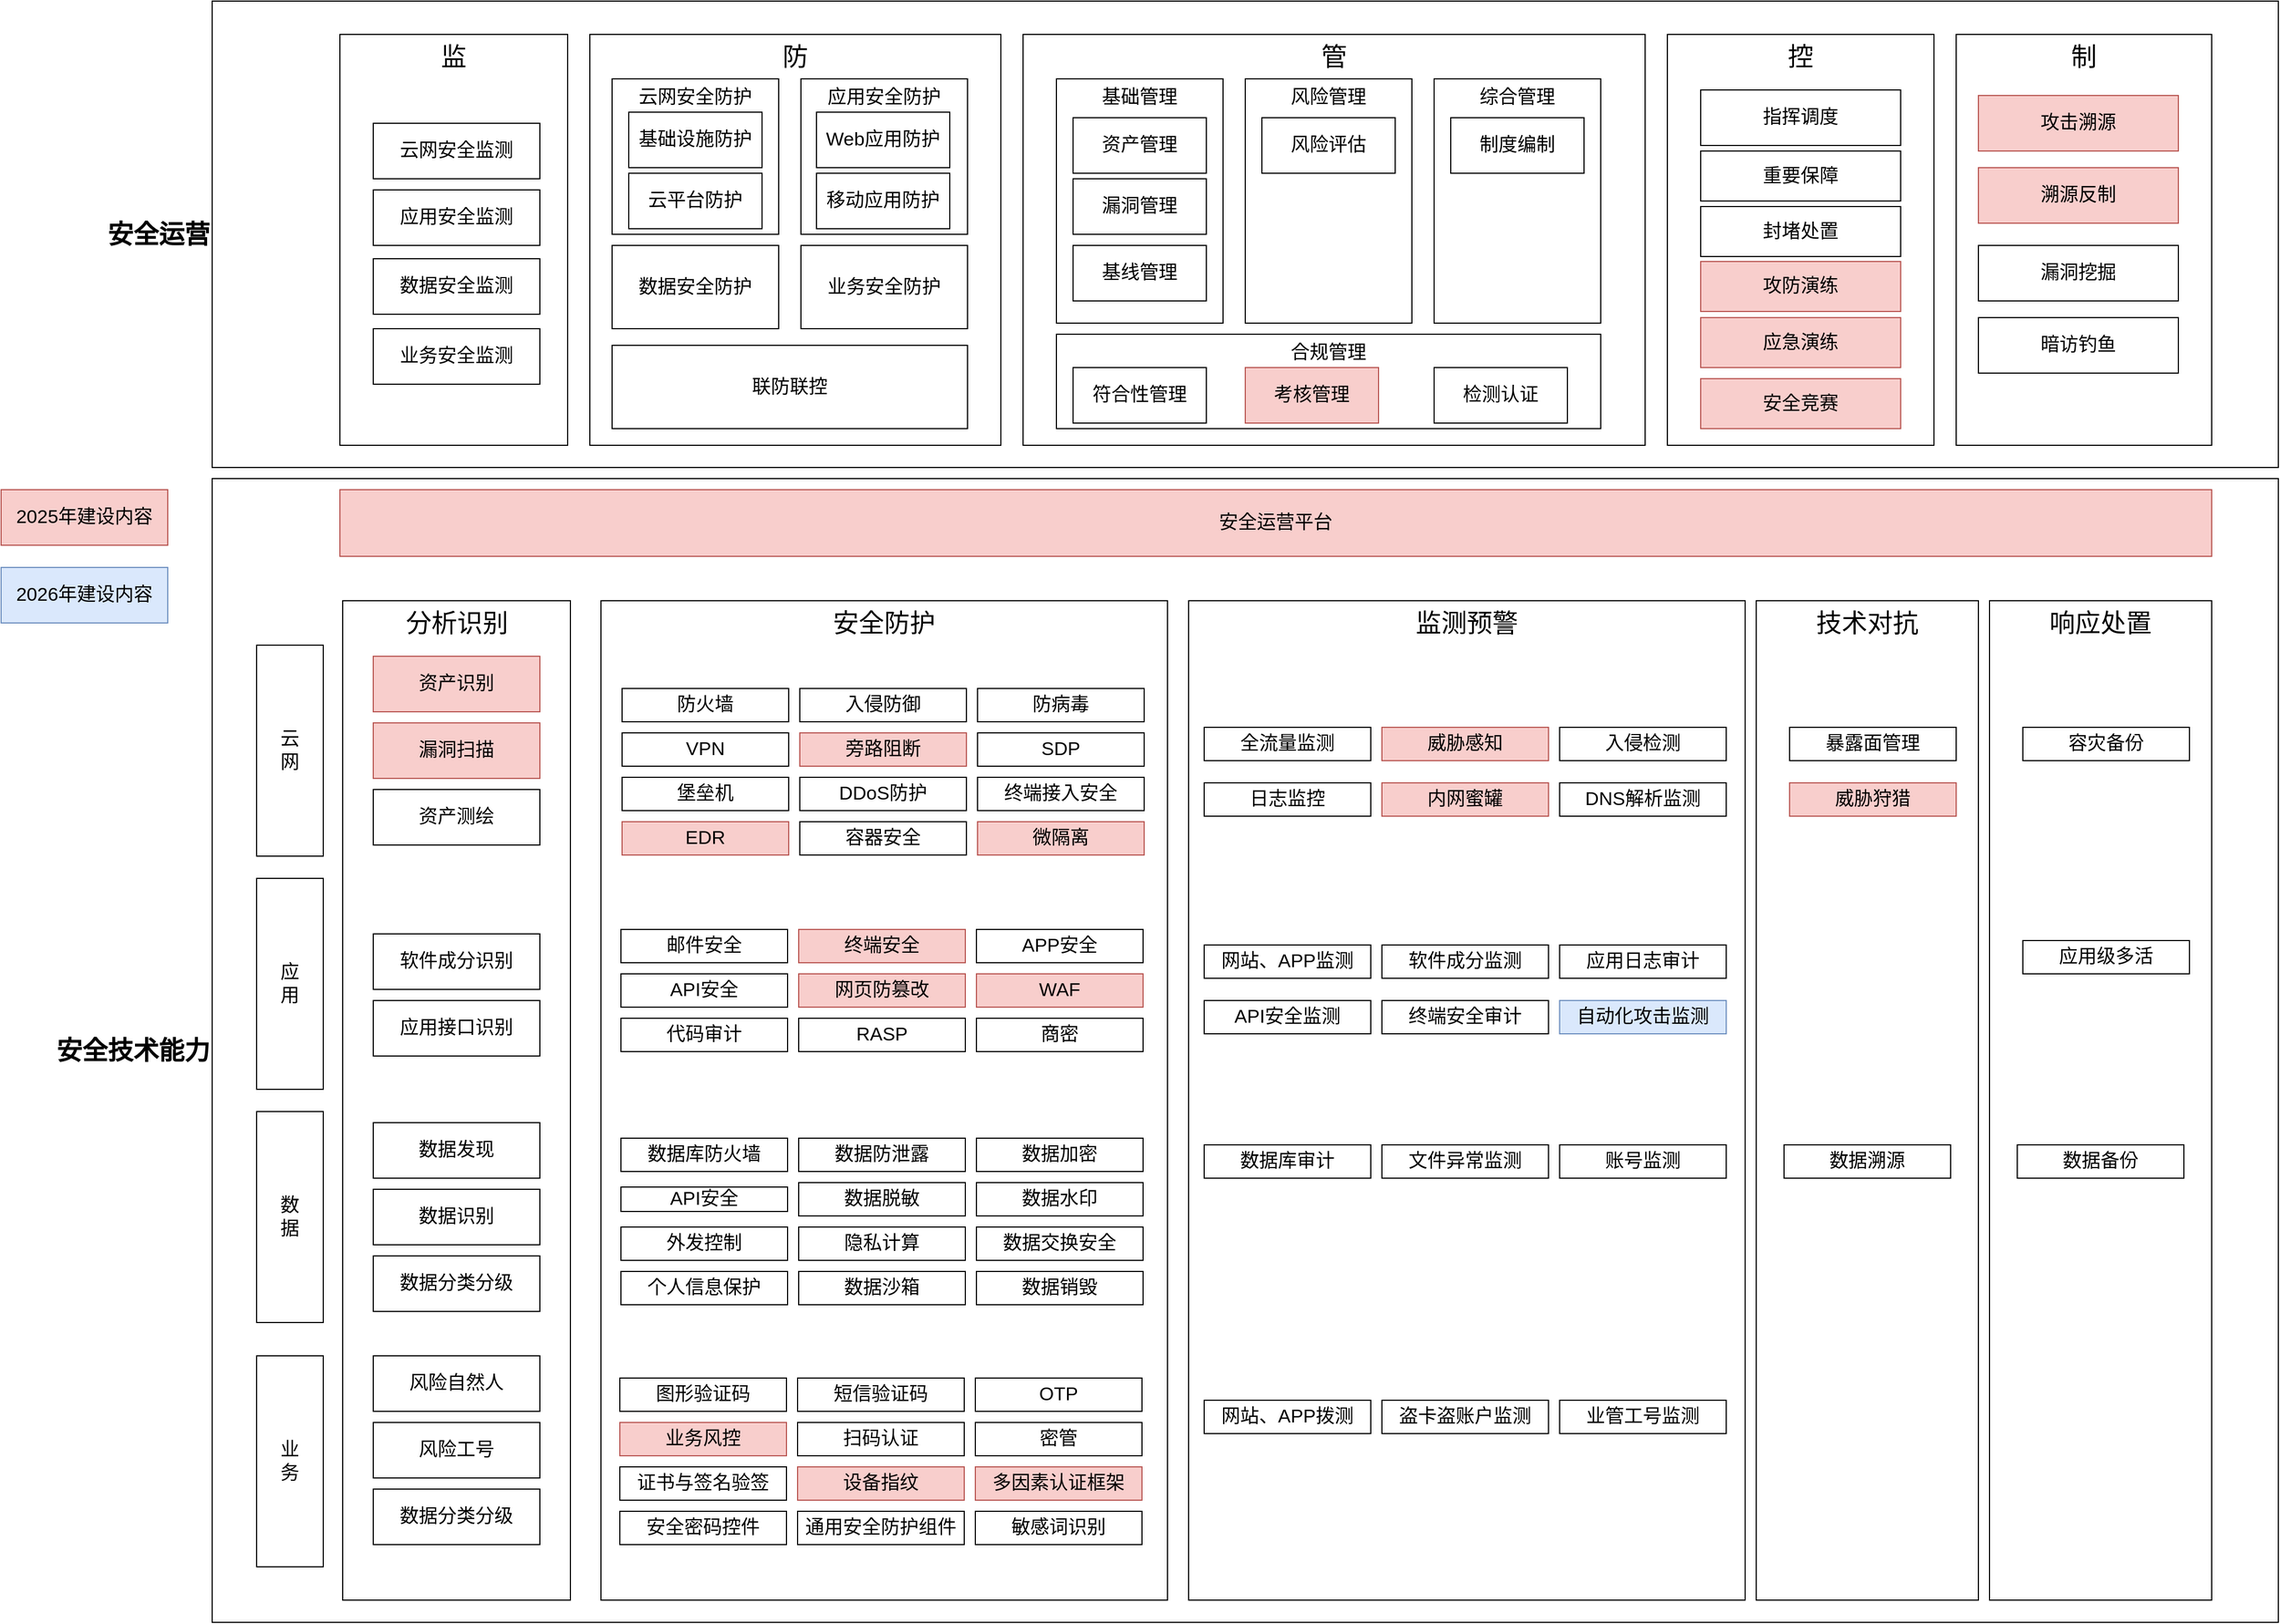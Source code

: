 <mxfile version="24.7.17" pages="5">
  <diagram name="第 1 页" id="ClOAd1XYvCxr8NZ8p0QV">
    <mxGraphModel dx="3290" dy="1332" grid="1" gridSize="10" guides="1" tooltips="1" connect="1" arrows="1" fold="1" page="1" pageScale="1" pageWidth="850" pageHeight="1100" math="0" shadow="0">
      <root>
        <mxCell id="0" />
        <mxCell id="1" parent="0" />
        <mxCell id="ONSPqAqh77pXOB1-c3SY-159" value="&lt;span style=&quot;font-size: 23px;&quot;&gt;安全技术能力&lt;/span&gt;" style="rounded=0;whiteSpace=wrap;html=1;verticalAlign=middle;fontSize=23;fontStyle=1;labelPosition=left;verticalLabelPosition=middle;align=right;" parent="1" vertex="1">
          <mxGeometry y="580" width="1860" height="1030" as="geometry" />
        </mxCell>
        <mxCell id="ONSPqAqh77pXOB1-c3SY-158" value="&lt;span style=&quot;font-size: 23px;&quot;&gt;安全运营&lt;/span&gt;" style="rounded=0;whiteSpace=wrap;html=1;verticalAlign=middle;fontSize=23;fontStyle=1;labelPosition=left;verticalLabelPosition=middle;align=right;" parent="1" vertex="1">
          <mxGeometry y="150" width="1860" height="420" as="geometry" />
        </mxCell>
        <mxCell id="ONSPqAqh77pXOB1-c3SY-1" value="&lt;span style=&quot;font-size: 23px;&quot;&gt;监&lt;/span&gt;" style="rounded=0;whiteSpace=wrap;html=1;verticalAlign=top;fontSize=23;fontStyle=0" parent="1" vertex="1">
          <mxGeometry x="115" y="180" width="205" height="370" as="geometry" />
        </mxCell>
        <mxCell id="ONSPqAqh77pXOB1-c3SY-2" value="&lt;font style=&quot;font-size: 17px;&quot;&gt;云网安全监测&lt;/font&gt;" style="rounded=0;whiteSpace=wrap;html=1;fontStyle=0" parent="1" vertex="1">
          <mxGeometry x="145" y="260" width="150" height="50" as="geometry" />
        </mxCell>
        <mxCell id="ONSPqAqh77pXOB1-c3SY-3" value="&lt;font style=&quot;font-size: 17px;&quot;&gt;应用安全监测&lt;/font&gt;" style="rounded=0;whiteSpace=wrap;html=1;fontStyle=0" parent="1" vertex="1">
          <mxGeometry x="145" y="320" width="150" height="50" as="geometry" />
        </mxCell>
        <mxCell id="ONSPqAqh77pXOB1-c3SY-4" value="&lt;font style=&quot;font-size: 17px;&quot;&gt;数据安全监测&lt;/font&gt;" style="rounded=0;whiteSpace=wrap;html=1;fontStyle=0" parent="1" vertex="1">
          <mxGeometry x="145" y="382" width="150" height="50" as="geometry" />
        </mxCell>
        <mxCell id="ONSPqAqh77pXOB1-c3SY-5" value="&lt;font style=&quot;font-size: 17px;&quot;&gt;业务安全监测&lt;/font&gt;" style="rounded=0;whiteSpace=wrap;html=1;fontStyle=0" parent="1" vertex="1">
          <mxGeometry x="145" y="445" width="150" height="50" as="geometry" />
        </mxCell>
        <mxCell id="ONSPqAqh77pXOB1-c3SY-6" value="&lt;span style=&quot;font-size: 23px;&quot;&gt;防&lt;/span&gt;" style="rounded=0;whiteSpace=wrap;html=1;verticalAlign=top;fontSize=23;fontStyle=0" parent="1" vertex="1">
          <mxGeometry x="340" y="180" width="370" height="370" as="geometry" />
        </mxCell>
        <mxCell id="ONSPqAqh77pXOB1-c3SY-7" value="云网安全防护" style="rounded=0;whiteSpace=wrap;html=1;verticalAlign=top;fontSize=17;" parent="1" vertex="1">
          <mxGeometry x="360" y="220" width="150" height="140" as="geometry" />
        </mxCell>
        <mxCell id="ONSPqAqh77pXOB1-c3SY-8" value="应用安全防护" style="rounded=0;whiteSpace=wrap;html=1;verticalAlign=top;fontSize=17;" parent="1" vertex="1">
          <mxGeometry x="530" y="220" width="150" height="140" as="geometry" />
        </mxCell>
        <mxCell id="ONSPqAqh77pXOB1-c3SY-9" value="数据安全防护" style="rounded=0;whiteSpace=wrap;html=1;fontSize=17;" parent="1" vertex="1">
          <mxGeometry x="360" y="370" width="150" height="75" as="geometry" />
        </mxCell>
        <mxCell id="ONSPqAqh77pXOB1-c3SY-10" value="业务安全防护" style="rounded=0;whiteSpace=wrap;html=1;fontSize=17;" parent="1" vertex="1">
          <mxGeometry x="530" y="370" width="150" height="75" as="geometry" />
        </mxCell>
        <mxCell id="ONSPqAqh77pXOB1-c3SY-11" value="联防联控" style="rounded=0;whiteSpace=wrap;html=1;fontSize=17;" parent="1" vertex="1">
          <mxGeometry x="360" y="460" width="320" height="75" as="geometry" />
        </mxCell>
        <mxCell id="ONSPqAqh77pXOB1-c3SY-12" value="&lt;span style=&quot;font-size: 23px;&quot;&gt;管&lt;/span&gt;" style="rounded=0;whiteSpace=wrap;html=1;verticalAlign=top;fontSize=23;fontStyle=0" parent="1" vertex="1">
          <mxGeometry x="730" y="180" width="560" height="370" as="geometry" />
        </mxCell>
        <mxCell id="ONSPqAqh77pXOB1-c3SY-13" value="基础管理" style="rounded=0;whiteSpace=wrap;html=1;verticalAlign=top;fontSize=17;" parent="1" vertex="1">
          <mxGeometry x="760" y="220" width="150" height="220" as="geometry" />
        </mxCell>
        <mxCell id="ONSPqAqh77pXOB1-c3SY-14" value="风险管理" style="rounded=0;whiteSpace=wrap;html=1;verticalAlign=top;fontSize=17;" parent="1" vertex="1">
          <mxGeometry x="930" y="220" width="150" height="220" as="geometry" />
        </mxCell>
        <mxCell id="ONSPqAqh77pXOB1-c3SY-15" value="综合管理" style="rounded=0;whiteSpace=wrap;html=1;verticalAlign=top;fontSize=17;" parent="1" vertex="1">
          <mxGeometry x="1100" y="220" width="150" height="220" as="geometry" />
        </mxCell>
        <mxCell id="ONSPqAqh77pXOB1-c3SY-16" value="合规管理" style="rounded=0;whiteSpace=wrap;html=1;fontSize=17;verticalAlign=top;" parent="1" vertex="1">
          <mxGeometry x="760" y="450" width="490" height="85" as="geometry" />
        </mxCell>
        <mxCell id="ONSPqAqh77pXOB1-c3SY-17" value="&lt;span style=&quot;font-size: 23px;&quot;&gt;控&lt;/span&gt;" style="rounded=0;whiteSpace=wrap;html=1;verticalAlign=top;fontSize=23;fontStyle=0" parent="1" vertex="1">
          <mxGeometry x="1310" y="180" width="240" height="370" as="geometry" />
        </mxCell>
        <mxCell id="ONSPqAqh77pXOB1-c3SY-18" value="&lt;span style=&quot;font-size: 23px;&quot;&gt;制&lt;/span&gt;" style="rounded=0;whiteSpace=wrap;html=1;verticalAlign=top;fontSize=23;fontStyle=0" parent="1" vertex="1">
          <mxGeometry x="1570" y="180" width="230" height="370" as="geometry" />
        </mxCell>
        <mxCell id="ONSPqAqh77pXOB1-c3SY-19" value="指挥调度" style="rounded=0;whiteSpace=wrap;html=1;fontSize=17;" parent="1" vertex="1">
          <mxGeometry x="1340" y="230" width="180" height="50" as="geometry" />
        </mxCell>
        <mxCell id="ONSPqAqh77pXOB1-c3SY-21" value="重要保障" style="rounded=0;whiteSpace=wrap;html=1;fontSize=17;" parent="1" vertex="1">
          <mxGeometry x="1340" y="285" width="180" height="45" as="geometry" />
        </mxCell>
        <mxCell id="ONSPqAqh77pXOB1-c3SY-22" value="封堵处置" style="rounded=0;whiteSpace=wrap;html=1;fontSize=17;" parent="1" vertex="1">
          <mxGeometry x="1340" y="335" width="180" height="45" as="geometry" />
        </mxCell>
        <mxCell id="ONSPqAqh77pXOB1-c3SY-23" value="攻防演练" style="rounded=0;whiteSpace=wrap;html=1;fontSize=17;fillColor=#f8cecc;strokeColor=#b85450;" parent="1" vertex="1">
          <mxGeometry x="1340" y="384.5" width="180" height="45" as="geometry" />
        </mxCell>
        <mxCell id="ONSPqAqh77pXOB1-c3SY-24" value="应急演练" style="rounded=0;whiteSpace=wrap;html=1;fontSize=17;fillColor=#f8cecc;strokeColor=#b85450;" parent="1" vertex="1">
          <mxGeometry x="1340" y="435" width="180" height="45" as="geometry" />
        </mxCell>
        <mxCell id="ONSPqAqh77pXOB1-c3SY-25" value="安全竞赛" style="rounded=0;whiteSpace=wrap;html=1;fontSize=17;fillColor=#f8cecc;strokeColor=#b85450;" parent="1" vertex="1">
          <mxGeometry x="1340" y="490" width="180" height="45" as="geometry" />
        </mxCell>
        <mxCell id="ONSPqAqh77pXOB1-c3SY-26" value="攻击溯源" style="rounded=0;whiteSpace=wrap;html=1;fontSize=17;fillColor=#f8cecc;strokeColor=#b85450;" parent="1" vertex="1">
          <mxGeometry x="1590" y="235" width="180" height="50" as="geometry" />
        </mxCell>
        <mxCell id="ONSPqAqh77pXOB1-c3SY-27" value="溯源反制" style="rounded=0;whiteSpace=wrap;html=1;fontSize=17;fillColor=#f8cecc;strokeColor=#b85450;" parent="1" vertex="1">
          <mxGeometry x="1590" y="300" width="180" height="50" as="geometry" />
        </mxCell>
        <mxCell id="ONSPqAqh77pXOB1-c3SY-28" value="漏洞挖掘" style="rounded=0;whiteSpace=wrap;html=1;fontSize=17;" parent="1" vertex="1">
          <mxGeometry x="1590" y="370" width="180" height="50" as="geometry" />
        </mxCell>
        <mxCell id="ONSPqAqh77pXOB1-c3SY-29" value="暗访钓鱼" style="rounded=0;whiteSpace=wrap;html=1;fontSize=17;" parent="1" vertex="1">
          <mxGeometry x="1590" y="435" width="180" height="50" as="geometry" />
        </mxCell>
        <mxCell id="ONSPqAqh77pXOB1-c3SY-30" value="安全运营平台" style="rounded=0;whiteSpace=wrap;html=1;fontSize=17;fillColor=#f8cecc;strokeColor=#b85450;" parent="1" vertex="1">
          <mxGeometry x="115" y="590" width="1685" height="60" as="geometry" />
        </mxCell>
        <mxCell id="ONSPqAqh77pXOB1-c3SY-31" value="&lt;span style=&quot;font-size: 23px;&quot;&gt;分析识别&lt;/span&gt;" style="rounded=0;whiteSpace=wrap;html=1;verticalAlign=top;fontSize=23;fontStyle=0" parent="1" vertex="1">
          <mxGeometry x="117.5" y="690" width="205" height="900" as="geometry" />
        </mxCell>
        <mxCell id="ONSPqAqh77pXOB1-c3SY-32" value="&lt;font style=&quot;font-size: 17px;&quot;&gt;资产识别&lt;/font&gt;" style="rounded=0;whiteSpace=wrap;html=1;fontStyle=0;fillColor=#f8cecc;strokeColor=#b85450;" parent="1" vertex="1">
          <mxGeometry x="145" y="740" width="150" height="50" as="geometry" />
        </mxCell>
        <mxCell id="ONSPqAqh77pXOB1-c3SY-33" value="&lt;font style=&quot;font-size: 17px;&quot;&gt;漏洞扫描&lt;/font&gt;" style="rounded=0;whiteSpace=wrap;html=1;fontStyle=0;fillColor=#f8cecc;strokeColor=#b85450;" parent="1" vertex="1">
          <mxGeometry x="145" y="800" width="150" height="50" as="geometry" />
        </mxCell>
        <mxCell id="ONSPqAqh77pXOB1-c3SY-34" value="&lt;font style=&quot;font-size: 17px;&quot;&gt;资产测绘&lt;/font&gt;" style="rounded=0;whiteSpace=wrap;html=1;fontStyle=0;" parent="1" vertex="1">
          <mxGeometry x="145" y="860" width="150" height="50" as="geometry" />
        </mxCell>
        <mxCell id="ONSPqAqh77pXOB1-c3SY-36" value="&lt;font style=&quot;font-size: 17px;&quot;&gt;软件成分识别&lt;/font&gt;" style="rounded=0;whiteSpace=wrap;html=1;fontStyle=0" parent="1" vertex="1">
          <mxGeometry x="145" y="990" width="150" height="50" as="geometry" />
        </mxCell>
        <mxCell id="ONSPqAqh77pXOB1-c3SY-37" value="&lt;font style=&quot;font-size: 17px;&quot;&gt;应用接口识别&lt;/font&gt;" style="rounded=0;whiteSpace=wrap;html=1;fontStyle=0" parent="1" vertex="1">
          <mxGeometry x="145" y="1050" width="150" height="50" as="geometry" />
        </mxCell>
        <mxCell id="ONSPqAqh77pXOB1-c3SY-38" value="&lt;font style=&quot;font-size: 17px;&quot;&gt;数据发现&lt;/font&gt;" style="rounded=0;whiteSpace=wrap;html=1;fontStyle=0" parent="1" vertex="1">
          <mxGeometry x="145" y="1160" width="150" height="50" as="geometry" />
        </mxCell>
        <mxCell id="ONSPqAqh77pXOB1-c3SY-39" value="&lt;font style=&quot;font-size: 17px;&quot;&gt;数据识别&lt;/font&gt;" style="rounded=0;whiteSpace=wrap;html=1;fontStyle=0" parent="1" vertex="1">
          <mxGeometry x="145" y="1220" width="150" height="50" as="geometry" />
        </mxCell>
        <mxCell id="ONSPqAqh77pXOB1-c3SY-40" value="&lt;font style=&quot;font-size: 17px;&quot;&gt;数据分类分级&lt;/font&gt;" style="rounded=0;whiteSpace=wrap;html=1;fontStyle=0" parent="1" vertex="1">
          <mxGeometry x="145" y="1280" width="150" height="50" as="geometry" />
        </mxCell>
        <mxCell id="ONSPqAqh77pXOB1-c3SY-41" value="&lt;font style=&quot;font-size: 17px;&quot;&gt;风险自然人&lt;/font&gt;" style="rounded=0;whiteSpace=wrap;html=1;fontStyle=0" parent="1" vertex="1">
          <mxGeometry x="145" y="1370" width="150" height="50" as="geometry" />
        </mxCell>
        <mxCell id="ONSPqAqh77pXOB1-c3SY-42" value="&lt;font style=&quot;font-size: 17px;&quot;&gt;风险工号&lt;/font&gt;" style="rounded=0;whiteSpace=wrap;html=1;fontStyle=0" parent="1" vertex="1">
          <mxGeometry x="145" y="1430" width="150" height="50" as="geometry" />
        </mxCell>
        <mxCell id="ONSPqAqh77pXOB1-c3SY-43" value="&lt;font style=&quot;font-size: 17px;&quot;&gt;数据分类分级&lt;/font&gt;" style="rounded=0;whiteSpace=wrap;html=1;fontStyle=0" parent="1" vertex="1">
          <mxGeometry x="145" y="1490" width="150" height="50" as="geometry" />
        </mxCell>
        <mxCell id="ONSPqAqh77pXOB1-c3SY-44" value="业&lt;div style=&quot;font-size: 17px;&quot;&gt;务&lt;/div&gt;" style="rounded=0;whiteSpace=wrap;html=1;horizontal=1;fontSize=17;" parent="1" vertex="1">
          <mxGeometry x="40" y="1370" width="60" height="190" as="geometry" />
        </mxCell>
        <mxCell id="ONSPqAqh77pXOB1-c3SY-46" value="数&lt;div&gt;据&lt;/div&gt;" style="rounded=0;whiteSpace=wrap;html=1;horizontal=1;fontSize=17;" parent="1" vertex="1">
          <mxGeometry x="40" y="1150" width="60" height="190" as="geometry" />
        </mxCell>
        <mxCell id="ONSPqAqh77pXOB1-c3SY-47" value="应&lt;div&gt;用&lt;/div&gt;" style="rounded=0;whiteSpace=wrap;html=1;horizontal=1;fontSize=17;" parent="1" vertex="1">
          <mxGeometry x="40" y="940" width="60" height="190" as="geometry" />
        </mxCell>
        <mxCell id="ONSPqAqh77pXOB1-c3SY-48" value="云&lt;div&gt;网&lt;/div&gt;" style="rounded=0;whiteSpace=wrap;html=1;horizontal=1;fontSize=17;" parent="1" vertex="1">
          <mxGeometry x="40" y="730" width="60" height="190" as="geometry" />
        </mxCell>
        <mxCell id="ONSPqAqh77pXOB1-c3SY-49" value="&lt;span style=&quot;font-size: 23px;&quot;&gt;安全防护&lt;/span&gt;" style="rounded=0;whiteSpace=wrap;html=1;verticalAlign=top;fontSize=23;fontStyle=0" parent="1" vertex="1">
          <mxGeometry x="350" y="690" width="510" height="900" as="geometry" />
        </mxCell>
        <mxCell id="ONSPqAqh77pXOB1-c3SY-51" value="&lt;font style=&quot;font-size: 17px;&quot;&gt;防火墙&lt;/font&gt;" style="rounded=0;whiteSpace=wrap;html=1;fontStyle=0" parent="1" vertex="1">
          <mxGeometry x="369" y="769" width="150" height="30" as="geometry" />
        </mxCell>
        <mxCell id="ONSPqAqh77pXOB1-c3SY-52" value="&lt;font style=&quot;font-size: 17px;&quot;&gt;入侵防御&lt;/font&gt;" style="rounded=0;whiteSpace=wrap;html=1;fontStyle=0" parent="1" vertex="1">
          <mxGeometry x="529" y="769" width="150" height="30" as="geometry" />
        </mxCell>
        <mxCell id="ONSPqAqh77pXOB1-c3SY-53" value="&lt;span style=&quot;font-size: 17px;&quot;&gt;防病毒&lt;/span&gt;" style="rounded=0;whiteSpace=wrap;html=1;fontStyle=0" parent="1" vertex="1">
          <mxGeometry x="689" y="769" width="150" height="30" as="geometry" />
        </mxCell>
        <mxCell id="ONSPqAqh77pXOB1-c3SY-54" value="&lt;font style=&quot;font-size: 17px;&quot;&gt;VPN&lt;/font&gt;" style="rounded=0;whiteSpace=wrap;html=1;fontStyle=0" parent="1" vertex="1">
          <mxGeometry x="369" y="809" width="150" height="30" as="geometry" />
        </mxCell>
        <mxCell id="ONSPqAqh77pXOB1-c3SY-55" value="&lt;font style=&quot;font-size: 17px;&quot;&gt;旁路阻断&lt;/font&gt;" style="rounded=0;whiteSpace=wrap;html=1;fontStyle=0;fillColor=#f8cecc;strokeColor=#b85450;" parent="1" vertex="1">
          <mxGeometry x="529" y="809" width="150" height="30" as="geometry" />
        </mxCell>
        <mxCell id="ONSPqAqh77pXOB1-c3SY-56" value="&lt;font style=&quot;font-size: 17px;&quot;&gt;SDP&lt;/font&gt;" style="rounded=0;whiteSpace=wrap;html=1;fontStyle=0" parent="1" vertex="1">
          <mxGeometry x="689" y="809" width="150" height="30" as="geometry" />
        </mxCell>
        <mxCell id="ONSPqAqh77pXOB1-c3SY-57" value="&lt;font style=&quot;font-size: 17px;&quot;&gt;堡垒机&lt;/font&gt;" style="rounded=0;whiteSpace=wrap;html=1;fontStyle=0" parent="1" vertex="1">
          <mxGeometry x="369" y="849" width="150" height="30" as="geometry" />
        </mxCell>
        <mxCell id="ONSPqAqh77pXOB1-c3SY-58" value="&lt;font style=&quot;font-size: 17px;&quot;&gt;DDoS防护&lt;/font&gt;" style="rounded=0;whiteSpace=wrap;html=1;fontStyle=0" parent="1" vertex="1">
          <mxGeometry x="529" y="849" width="150" height="30" as="geometry" />
        </mxCell>
        <mxCell id="ONSPqAqh77pXOB1-c3SY-59" value="&lt;span style=&quot;font-size: 17px;&quot;&gt;终端接入安全&lt;/span&gt;" style="rounded=0;whiteSpace=wrap;html=1;fontStyle=0" parent="1" vertex="1">
          <mxGeometry x="689" y="849" width="150" height="30" as="geometry" />
        </mxCell>
        <mxCell id="ONSPqAqh77pXOB1-c3SY-60" value="&lt;font style=&quot;font-size: 17px;&quot;&gt;EDR&lt;/font&gt;" style="rounded=0;whiteSpace=wrap;html=1;fontStyle=0;fillColor=#f8cecc;strokeColor=#b85450;" parent="1" vertex="1">
          <mxGeometry x="369" y="889" width="150" height="30" as="geometry" />
        </mxCell>
        <mxCell id="ONSPqAqh77pXOB1-c3SY-61" value="&lt;font style=&quot;font-size: 17px;&quot;&gt;容器安全&lt;/font&gt;" style="rounded=0;whiteSpace=wrap;html=1;fontStyle=0" parent="1" vertex="1">
          <mxGeometry x="529" y="889" width="150" height="30" as="geometry" />
        </mxCell>
        <mxCell id="ONSPqAqh77pXOB1-c3SY-62" value="&lt;font style=&quot;font-size: 17px;&quot;&gt;微隔离&lt;/font&gt;" style="rounded=0;whiteSpace=wrap;html=1;fontStyle=0;fillColor=#f8cecc;strokeColor=#b85450;" parent="1" vertex="1">
          <mxGeometry x="689" y="889" width="150" height="30" as="geometry" />
        </mxCell>
        <mxCell id="ONSPqAqh77pXOB1-c3SY-64" value="&lt;font style=&quot;font-size: 17px;&quot;&gt;邮件安全&lt;/font&gt;" style="rounded=0;whiteSpace=wrap;html=1;fontStyle=0" parent="1" vertex="1">
          <mxGeometry x="368" y="986" width="150" height="30" as="geometry" />
        </mxCell>
        <mxCell id="ONSPqAqh77pXOB1-c3SY-65" value="&lt;font style=&quot;font-size: 17px;&quot;&gt;终端安全&lt;/font&gt;" style="rounded=0;whiteSpace=wrap;html=1;fontStyle=0;fillColor=#f8cecc;strokeColor=#b85450;" parent="1" vertex="1">
          <mxGeometry x="528" y="986" width="150" height="30" as="geometry" />
        </mxCell>
        <mxCell id="ONSPqAqh77pXOB1-c3SY-66" value="&lt;font style=&quot;font-size: 17px;&quot;&gt;APP安全&lt;/font&gt;" style="rounded=0;whiteSpace=wrap;html=1;fontStyle=0" parent="1" vertex="1">
          <mxGeometry x="688" y="986" width="150" height="30" as="geometry" />
        </mxCell>
        <mxCell id="ONSPqAqh77pXOB1-c3SY-67" value="&lt;font style=&quot;font-size: 17px;&quot;&gt;API安全&lt;/font&gt;" style="rounded=0;whiteSpace=wrap;html=1;fontStyle=0" parent="1" vertex="1">
          <mxGeometry x="368" y="1026" width="150" height="30" as="geometry" />
        </mxCell>
        <mxCell id="ONSPqAqh77pXOB1-c3SY-68" value="&lt;font style=&quot;font-size: 17px;&quot;&gt;网页防篡改&lt;/font&gt;" style="rounded=0;whiteSpace=wrap;html=1;fontStyle=0;fillColor=#f8cecc;strokeColor=#b85450;" parent="1" vertex="1">
          <mxGeometry x="528" y="1026" width="150" height="30" as="geometry" />
        </mxCell>
        <mxCell id="ONSPqAqh77pXOB1-c3SY-69" value="&lt;font style=&quot;font-size: 17px;&quot;&gt;WAF&lt;/font&gt;" style="rounded=0;whiteSpace=wrap;html=1;fontStyle=0;fillColor=#f8cecc;strokeColor=#b85450;" parent="1" vertex="1">
          <mxGeometry x="688" y="1026" width="150" height="30" as="geometry" />
        </mxCell>
        <mxCell id="ONSPqAqh77pXOB1-c3SY-70" value="&lt;font style=&quot;font-size: 17px;&quot;&gt;代码审计&lt;/font&gt;" style="rounded=0;whiteSpace=wrap;html=1;fontStyle=0" parent="1" vertex="1">
          <mxGeometry x="368" y="1066" width="150" height="30" as="geometry" />
        </mxCell>
        <mxCell id="ONSPqAqh77pXOB1-c3SY-71" value="&lt;font style=&quot;font-size: 17px;&quot;&gt;RASP&lt;/font&gt;" style="rounded=0;whiteSpace=wrap;html=1;fontStyle=0" parent="1" vertex="1">
          <mxGeometry x="528" y="1066" width="150" height="30" as="geometry" />
        </mxCell>
        <mxCell id="ONSPqAqh77pXOB1-c3SY-72" value="&lt;font style=&quot;font-size: 17px;&quot;&gt;商密&lt;/font&gt;" style="rounded=0;whiteSpace=wrap;html=1;fontStyle=0" parent="1" vertex="1">
          <mxGeometry x="688" y="1066" width="150" height="30" as="geometry" />
        </mxCell>
        <mxCell id="ONSPqAqh77pXOB1-c3SY-76" value="&lt;font style=&quot;font-size: 17px;&quot;&gt;数据库防火墙&lt;/font&gt;" style="rounded=0;whiteSpace=wrap;html=1;fontStyle=0" parent="1" vertex="1">
          <mxGeometry x="368" y="1174" width="150" height="30" as="geometry" />
        </mxCell>
        <mxCell id="ONSPqAqh77pXOB1-c3SY-77" value="&lt;span style=&quot;font-size: 17px;&quot;&gt;数据防泄露&lt;/span&gt;" style="rounded=0;whiteSpace=wrap;html=1;fontStyle=0" parent="1" vertex="1">
          <mxGeometry x="528" y="1174" width="150" height="30" as="geometry" />
        </mxCell>
        <mxCell id="ONSPqAqh77pXOB1-c3SY-78" value="&lt;font style=&quot;font-size: 17px;&quot;&gt;数据加密&lt;/font&gt;" style="rounded=0;whiteSpace=wrap;html=1;fontStyle=0" parent="1" vertex="1">
          <mxGeometry x="688" y="1174" width="150" height="30" as="geometry" />
        </mxCell>
        <mxCell id="ONSPqAqh77pXOB1-c3SY-79" value="&lt;font style=&quot;font-size: 17px;&quot;&gt;API安全&lt;/font&gt;" style="rounded=0;whiteSpace=wrap;html=1;fontStyle=0" parent="1" vertex="1">
          <mxGeometry x="368" y="1218" width="150" height="22" as="geometry" />
        </mxCell>
        <mxCell id="ONSPqAqh77pXOB1-c3SY-80" value="&lt;font style=&quot;font-size: 17px;&quot;&gt;数据脱敏&lt;/font&gt;" style="rounded=0;whiteSpace=wrap;html=1;fontStyle=0" parent="1" vertex="1">
          <mxGeometry x="528" y="1214" width="150" height="30" as="geometry" />
        </mxCell>
        <mxCell id="ONSPqAqh77pXOB1-c3SY-81" value="&lt;font style=&quot;font-size: 17px;&quot;&gt;数据水印&lt;/font&gt;" style="rounded=0;whiteSpace=wrap;html=1;fontStyle=0" parent="1" vertex="1">
          <mxGeometry x="688" y="1214" width="150" height="30" as="geometry" />
        </mxCell>
        <mxCell id="ONSPqAqh77pXOB1-c3SY-82" value="&lt;font style=&quot;font-size: 17px;&quot;&gt;外发控制&lt;/font&gt;" style="rounded=0;whiteSpace=wrap;html=1;fontStyle=0" parent="1" vertex="1">
          <mxGeometry x="368" y="1254" width="150" height="30" as="geometry" />
        </mxCell>
        <mxCell id="ONSPqAqh77pXOB1-c3SY-83" value="&lt;span style=&quot;font-size: 17px;&quot;&gt;隐私计算&lt;/span&gt;" style="rounded=0;whiteSpace=wrap;html=1;fontStyle=0" parent="1" vertex="1">
          <mxGeometry x="528" y="1254" width="150" height="30" as="geometry" />
        </mxCell>
        <mxCell id="ONSPqAqh77pXOB1-c3SY-84" value="&lt;font style=&quot;font-size: 17px;&quot;&gt;数据交换安全&lt;/font&gt;" style="rounded=0;whiteSpace=wrap;html=1;fontStyle=0" parent="1" vertex="1">
          <mxGeometry x="688" y="1254" width="150" height="30" as="geometry" />
        </mxCell>
        <mxCell id="ONSPqAqh77pXOB1-c3SY-85" value="&lt;font style=&quot;font-size: 17px;&quot;&gt;个人信息保护&lt;/font&gt;" style="rounded=0;whiteSpace=wrap;html=1;fontStyle=0" parent="1" vertex="1">
          <mxGeometry x="368" y="1294" width="150" height="30" as="geometry" />
        </mxCell>
        <mxCell id="ONSPqAqh77pXOB1-c3SY-86" value="&lt;font style=&quot;font-size: 17px;&quot;&gt;数据沙箱&lt;/font&gt;" style="rounded=0;whiteSpace=wrap;html=1;fontStyle=0" parent="1" vertex="1">
          <mxGeometry x="528" y="1294" width="150" height="30" as="geometry" />
        </mxCell>
        <mxCell id="ONSPqAqh77pXOB1-c3SY-87" value="&lt;font style=&quot;font-size: 17px;&quot;&gt;数据销毁&lt;/font&gt;" style="rounded=0;whiteSpace=wrap;html=1;fontStyle=0" parent="1" vertex="1">
          <mxGeometry x="688" y="1294" width="150" height="30" as="geometry" />
        </mxCell>
        <mxCell id="ONSPqAqh77pXOB1-c3SY-88" value="&lt;font style=&quot;font-size: 17px;&quot;&gt;图形验证码&lt;/font&gt;" style="rounded=0;whiteSpace=wrap;html=1;fontStyle=0" parent="1" vertex="1">
          <mxGeometry x="367" y="1390" width="150" height="30" as="geometry" />
        </mxCell>
        <mxCell id="ONSPqAqh77pXOB1-c3SY-89" value="&lt;font style=&quot;font-size: 17px;&quot;&gt;短信验证码&lt;/font&gt;" style="rounded=0;whiteSpace=wrap;html=1;fontStyle=0" parent="1" vertex="1">
          <mxGeometry x="527" y="1390" width="150" height="30" as="geometry" />
        </mxCell>
        <mxCell id="ONSPqAqh77pXOB1-c3SY-90" value="&lt;font style=&quot;font-size: 17px;&quot;&gt;OTP&lt;/font&gt;" style="rounded=0;whiteSpace=wrap;html=1;fontStyle=0" parent="1" vertex="1">
          <mxGeometry x="687" y="1390" width="150" height="30" as="geometry" />
        </mxCell>
        <mxCell id="ONSPqAqh77pXOB1-c3SY-93" value="&lt;font style=&quot;font-size: 17px;&quot;&gt;业务风控&lt;/font&gt;" style="rounded=0;whiteSpace=wrap;html=1;fontStyle=0;fillColor=#f8cecc;strokeColor=#b85450;" parent="1" vertex="1">
          <mxGeometry x="367" y="1430" width="150" height="30" as="geometry" />
        </mxCell>
        <mxCell id="ONSPqAqh77pXOB1-c3SY-94" value="&lt;font style=&quot;font-size: 17px;&quot;&gt;扫码认证&lt;/font&gt;" style="rounded=0;whiteSpace=wrap;html=1;fontStyle=0" parent="1" vertex="1">
          <mxGeometry x="527" y="1430" width="150" height="30" as="geometry" />
        </mxCell>
        <mxCell id="ONSPqAqh77pXOB1-c3SY-95" value="&lt;span style=&quot;font-size: 17px;&quot;&gt;密管&lt;/span&gt;" style="rounded=0;whiteSpace=wrap;html=1;fontStyle=0" parent="1" vertex="1">
          <mxGeometry x="687" y="1430" width="150" height="30" as="geometry" />
        </mxCell>
        <mxCell id="ONSPqAqh77pXOB1-c3SY-96" value="&lt;font style=&quot;font-size: 17px;&quot;&gt;证书与签名验签&lt;/font&gt;" style="rounded=0;whiteSpace=wrap;html=1;fontStyle=0" parent="1" vertex="1">
          <mxGeometry x="367" y="1470" width="150" height="30" as="geometry" />
        </mxCell>
        <mxCell id="ONSPqAqh77pXOB1-c3SY-97" value="&lt;span style=&quot;font-size: 17px;&quot;&gt;设备指纹&lt;/span&gt;" style="rounded=0;whiteSpace=wrap;html=1;fontStyle=0;fillColor=#f8cecc;strokeColor=#b85450;" parent="1" vertex="1">
          <mxGeometry x="527" y="1470" width="150" height="30" as="geometry" />
        </mxCell>
        <mxCell id="ONSPqAqh77pXOB1-c3SY-98" value="&lt;font style=&quot;font-size: 17px;&quot;&gt;多因素认证框架&lt;/font&gt;" style="rounded=0;whiteSpace=wrap;html=1;fontStyle=0;fillColor=#f8cecc;strokeColor=#b85450;" parent="1" vertex="1">
          <mxGeometry x="687" y="1470" width="150" height="30" as="geometry" />
        </mxCell>
        <mxCell id="ONSPqAqh77pXOB1-c3SY-99" value="&lt;font style=&quot;font-size: 17px;&quot;&gt;安全密码控件&lt;/font&gt;" style="rounded=0;whiteSpace=wrap;html=1;fontStyle=0" parent="1" vertex="1">
          <mxGeometry x="367" y="1510" width="150" height="30" as="geometry" />
        </mxCell>
        <mxCell id="ONSPqAqh77pXOB1-c3SY-100" value="&lt;span style=&quot;font-size: 17px;&quot;&gt;通用安全防护组件&lt;/span&gt;" style="rounded=0;whiteSpace=wrap;html=1;fontStyle=0" parent="1" vertex="1">
          <mxGeometry x="527" y="1510" width="150" height="30" as="geometry" />
        </mxCell>
        <mxCell id="ONSPqAqh77pXOB1-c3SY-101" value="&lt;font style=&quot;font-size: 17px;&quot;&gt;敏感词识别&lt;/font&gt;" style="rounded=0;whiteSpace=wrap;html=1;fontStyle=0" parent="1" vertex="1">
          <mxGeometry x="687" y="1510" width="150" height="30" as="geometry" />
        </mxCell>
        <mxCell id="ONSPqAqh77pXOB1-c3SY-102" value="&lt;span style=&quot;font-size: 23px;&quot;&gt;监测预警&lt;/span&gt;" style="rounded=0;whiteSpace=wrap;html=1;verticalAlign=top;fontSize=23;fontStyle=0" parent="1" vertex="1">
          <mxGeometry x="879" y="690" width="501" height="900" as="geometry" />
        </mxCell>
        <mxCell id="ONSPqAqh77pXOB1-c3SY-116" value="&lt;font style=&quot;font-size: 17px;&quot;&gt;全流量监测&lt;/font&gt;" style="rounded=0;whiteSpace=wrap;html=1;fontStyle=0" parent="1" vertex="1">
          <mxGeometry x="893" y="804" width="150" height="30" as="geometry" />
        </mxCell>
        <mxCell id="ONSPqAqh77pXOB1-c3SY-117" value="&lt;font style=&quot;font-size: 17px;&quot;&gt;威胁感知&lt;/font&gt;" style="rounded=0;whiteSpace=wrap;html=1;fontStyle=0;fillColor=#f8cecc;strokeColor=#b85450;" parent="1" vertex="1">
          <mxGeometry x="1053" y="804" width="150" height="30" as="geometry" />
        </mxCell>
        <mxCell id="ONSPqAqh77pXOB1-c3SY-118" value="&lt;span style=&quot;font-size: 17px;&quot;&gt;入侵检测&lt;/span&gt;" style="rounded=0;whiteSpace=wrap;html=1;fontStyle=0" parent="1" vertex="1">
          <mxGeometry x="1213" y="804" width="150" height="30" as="geometry" />
        </mxCell>
        <mxCell id="ONSPqAqh77pXOB1-c3SY-119" value="&lt;font style=&quot;font-size: 17px;&quot;&gt;日志监控&lt;/font&gt;" style="rounded=0;whiteSpace=wrap;html=1;fontStyle=0" parent="1" vertex="1">
          <mxGeometry x="893" y="854" width="150" height="30" as="geometry" />
        </mxCell>
        <mxCell id="ONSPqAqh77pXOB1-c3SY-120" value="&lt;font style=&quot;font-size: 17px;&quot;&gt;内网蜜罐&lt;/font&gt;" style="rounded=0;whiteSpace=wrap;html=1;fontStyle=0;fillColor=#f8cecc;strokeColor=#b85450;" parent="1" vertex="1">
          <mxGeometry x="1053" y="854" width="150" height="30" as="geometry" />
        </mxCell>
        <mxCell id="ONSPqAqh77pXOB1-c3SY-121" value="&lt;span style=&quot;font-size: 17px;&quot;&gt;DNS解析监测&lt;/span&gt;" style="rounded=0;whiteSpace=wrap;html=1;fontStyle=0" parent="1" vertex="1">
          <mxGeometry x="1213" y="854" width="150" height="30" as="geometry" />
        </mxCell>
        <mxCell id="ONSPqAqh77pXOB1-c3SY-122" value="&lt;font style=&quot;font-size: 17px;&quot;&gt;网站、APP监测&lt;/font&gt;" style="rounded=0;whiteSpace=wrap;html=1;fontStyle=0" parent="1" vertex="1">
          <mxGeometry x="893" y="1000" width="150" height="30" as="geometry" />
        </mxCell>
        <mxCell id="ONSPqAqh77pXOB1-c3SY-123" value="&lt;font style=&quot;font-size: 17px;&quot;&gt;软件成分监测&lt;/font&gt;" style="rounded=0;whiteSpace=wrap;html=1;fontStyle=0" parent="1" vertex="1">
          <mxGeometry x="1053" y="1000" width="150" height="30" as="geometry" />
        </mxCell>
        <mxCell id="ONSPqAqh77pXOB1-c3SY-124" value="&lt;span style=&quot;font-size: 17px;&quot;&gt;应用日志审计&lt;/span&gt;" style="rounded=0;whiteSpace=wrap;html=1;fontStyle=0" parent="1" vertex="1">
          <mxGeometry x="1213" y="1000" width="150" height="30" as="geometry" />
        </mxCell>
        <mxCell id="ONSPqAqh77pXOB1-c3SY-125" value="&lt;font style=&quot;font-size: 17px;&quot;&gt;API安全监测&lt;/font&gt;" style="rounded=0;whiteSpace=wrap;html=1;fontStyle=0" parent="1" vertex="1">
          <mxGeometry x="893" y="1050" width="150" height="30" as="geometry" />
        </mxCell>
        <mxCell id="ONSPqAqh77pXOB1-c3SY-126" value="&lt;font style=&quot;font-size: 17px;&quot;&gt;终端安全审计&lt;/font&gt;" style="rounded=0;whiteSpace=wrap;html=1;fontStyle=0" parent="1" vertex="1">
          <mxGeometry x="1053" y="1050" width="150" height="30" as="geometry" />
        </mxCell>
        <mxCell id="ONSPqAqh77pXOB1-c3SY-127" value="&lt;span style=&quot;font-size: 17px;&quot;&gt;自动化攻击监测&lt;/span&gt;" style="rounded=0;whiteSpace=wrap;html=1;fontStyle=0;fillColor=#dae8fc;strokeColor=#6c8ebf;" parent="1" vertex="1">
          <mxGeometry x="1213" y="1050" width="150" height="30" as="geometry" />
        </mxCell>
        <mxCell id="ONSPqAqh77pXOB1-c3SY-128" value="&lt;font style=&quot;font-size: 17px;&quot;&gt;数据库审计&lt;/font&gt;" style="rounded=0;whiteSpace=wrap;html=1;fontStyle=0" parent="1" vertex="1">
          <mxGeometry x="893" y="1180" width="150" height="30" as="geometry" />
        </mxCell>
        <mxCell id="ONSPqAqh77pXOB1-c3SY-129" value="&lt;span style=&quot;font-size: 17px;&quot;&gt;文件异常监测&lt;/span&gt;" style="rounded=0;whiteSpace=wrap;html=1;fontStyle=0" parent="1" vertex="1">
          <mxGeometry x="1053" y="1180" width="150" height="30" as="geometry" />
        </mxCell>
        <mxCell id="ONSPqAqh77pXOB1-c3SY-130" value="&lt;font style=&quot;font-size: 17px;&quot;&gt;账号监测&lt;/font&gt;" style="rounded=0;whiteSpace=wrap;html=1;fontStyle=0" parent="1" vertex="1">
          <mxGeometry x="1213" y="1180" width="150" height="30" as="geometry" />
        </mxCell>
        <mxCell id="ONSPqAqh77pXOB1-c3SY-131" value="&lt;font style=&quot;font-size: 17px;&quot;&gt;网站、APP拨测&lt;/font&gt;" style="rounded=0;whiteSpace=wrap;html=1;fontStyle=0" parent="1" vertex="1">
          <mxGeometry x="893" y="1410" width="150" height="30" as="geometry" />
        </mxCell>
        <mxCell id="ONSPqAqh77pXOB1-c3SY-132" value="&lt;span style=&quot;font-size: 17px;&quot;&gt;盗卡盗账户监测&lt;/span&gt;" style="rounded=0;whiteSpace=wrap;html=1;fontStyle=0" parent="1" vertex="1">
          <mxGeometry x="1053" y="1410" width="150" height="30" as="geometry" />
        </mxCell>
        <mxCell id="ONSPqAqh77pXOB1-c3SY-133" value="&lt;span style=&quot;font-size: 17px;&quot;&gt;业管工号监测&lt;/span&gt;" style="rounded=0;whiteSpace=wrap;html=1;fontStyle=0" parent="1" vertex="1">
          <mxGeometry x="1213" y="1410" width="150" height="30" as="geometry" />
        </mxCell>
        <mxCell id="ONSPqAqh77pXOB1-c3SY-134" value="&lt;span style=&quot;font-size: 23px;&quot;&gt;技术对抗&lt;/span&gt;" style="rounded=0;whiteSpace=wrap;html=1;verticalAlign=top;fontSize=23;fontStyle=0" parent="1" vertex="1">
          <mxGeometry x="1390" y="690" width="200" height="900" as="geometry" />
        </mxCell>
        <mxCell id="ONSPqAqh77pXOB1-c3SY-135" value="&lt;span style=&quot;font-size: 23px;&quot;&gt;响应处置&lt;/span&gt;" style="rounded=0;whiteSpace=wrap;html=1;verticalAlign=top;fontSize=23;fontStyle=0" parent="1" vertex="1">
          <mxGeometry x="1600" y="690" width="200" height="900" as="geometry" />
        </mxCell>
        <mxCell id="ONSPqAqh77pXOB1-c3SY-138" value="&lt;span style=&quot;font-size: 17px;&quot;&gt;暴露面管理&lt;/span&gt;" style="rounded=0;whiteSpace=wrap;html=1;fontStyle=0" parent="1" vertex="1">
          <mxGeometry x="1420" y="804" width="150" height="30" as="geometry" />
        </mxCell>
        <mxCell id="ONSPqAqh77pXOB1-c3SY-139" value="&lt;span style=&quot;font-size: 17px;&quot;&gt;威胁狩猎&lt;/span&gt;" style="rounded=0;whiteSpace=wrap;html=1;fontStyle=0;fillColor=#f8cecc;strokeColor=#b85450;" parent="1" vertex="1">
          <mxGeometry x="1420" y="854" width="150" height="30" as="geometry" />
        </mxCell>
        <mxCell id="ONSPqAqh77pXOB1-c3SY-140" value="&lt;span style=&quot;font-size: 17px;&quot;&gt;数据溯源&lt;/span&gt;" style="rounded=0;whiteSpace=wrap;html=1;fontStyle=0" parent="1" vertex="1">
          <mxGeometry x="1415" y="1180" width="150" height="30" as="geometry" />
        </mxCell>
        <mxCell id="ONSPqAqh77pXOB1-c3SY-141" value="&lt;span style=&quot;font-size: 17px;&quot;&gt;容灾备份&lt;/span&gt;" style="rounded=0;whiteSpace=wrap;html=1;fontStyle=0" parent="1" vertex="1">
          <mxGeometry x="1630" y="804" width="150" height="30" as="geometry" />
        </mxCell>
        <mxCell id="ONSPqAqh77pXOB1-c3SY-142" value="&lt;span style=&quot;font-size: 17px;&quot;&gt;数据备份&lt;/span&gt;" style="rounded=0;whiteSpace=wrap;html=1;fontStyle=0" parent="1" vertex="1">
          <mxGeometry x="1625" y="1180" width="150" height="30" as="geometry" />
        </mxCell>
        <mxCell id="ONSPqAqh77pXOB1-c3SY-144" value="&lt;span style=&quot;font-size: 17px;&quot;&gt;应用级多活&lt;/span&gt;" style="rounded=0;whiteSpace=wrap;html=1;fontStyle=0" parent="1" vertex="1">
          <mxGeometry x="1630" y="996" width="150" height="30" as="geometry" />
        </mxCell>
        <mxCell id="ONSPqAqh77pXOB1-c3SY-145" value="&lt;font style=&quot;font-size: 17px;&quot;&gt;基础设施防护&lt;/font&gt;" style="rounded=0;whiteSpace=wrap;html=1;fontStyle=0" parent="1" vertex="1">
          <mxGeometry x="375" y="250" width="120" height="50" as="geometry" />
        </mxCell>
        <mxCell id="ONSPqAqh77pXOB1-c3SY-146" value="&lt;font style=&quot;font-size: 17px;&quot;&gt;云平台防护&lt;/font&gt;" style="rounded=0;whiteSpace=wrap;html=1;fontStyle=0" parent="1" vertex="1">
          <mxGeometry x="375" y="305" width="120" height="50" as="geometry" />
        </mxCell>
        <mxCell id="ONSPqAqh77pXOB1-c3SY-147" value="&lt;font style=&quot;font-size: 17px;&quot;&gt;Web应用防护&lt;/font&gt;" style="rounded=0;whiteSpace=wrap;html=1;fontStyle=0" parent="1" vertex="1">
          <mxGeometry x="544" y="250" width="120" height="50" as="geometry" />
        </mxCell>
        <mxCell id="ONSPqAqh77pXOB1-c3SY-148" value="&lt;font style=&quot;font-size: 17px;&quot;&gt;移动应用防护&lt;/font&gt;" style="rounded=0;whiteSpace=wrap;html=1;fontStyle=0" parent="1" vertex="1">
          <mxGeometry x="544" y="305" width="120" height="50" as="geometry" />
        </mxCell>
        <mxCell id="ONSPqAqh77pXOB1-c3SY-149" value="&lt;font style=&quot;font-size: 17px;&quot;&gt;资产管理&lt;/font&gt;" style="rounded=0;whiteSpace=wrap;html=1;fontStyle=0" parent="1" vertex="1">
          <mxGeometry x="775" y="255" width="120" height="50" as="geometry" />
        </mxCell>
        <mxCell id="ONSPqAqh77pXOB1-c3SY-150" value="&lt;font style=&quot;font-size: 17px;&quot;&gt;漏洞管理&lt;/font&gt;" style="rounded=0;whiteSpace=wrap;html=1;fontStyle=0" parent="1" vertex="1">
          <mxGeometry x="775" y="310" width="120" height="50" as="geometry" />
        </mxCell>
        <mxCell id="ONSPqAqh77pXOB1-c3SY-151" value="&lt;font style=&quot;font-size: 17px;&quot;&gt;基线管理&lt;/font&gt;" style="rounded=0;whiteSpace=wrap;html=1;fontStyle=0" parent="1" vertex="1">
          <mxGeometry x="775" y="370" width="120" height="50" as="geometry" />
        </mxCell>
        <mxCell id="ONSPqAqh77pXOB1-c3SY-152" value="&lt;font style=&quot;font-size: 17px;&quot;&gt;风险评估&lt;/font&gt;" style="rounded=0;whiteSpace=wrap;html=1;fontStyle=0" parent="1" vertex="1">
          <mxGeometry x="945" y="255" width="120" height="50" as="geometry" />
        </mxCell>
        <mxCell id="ONSPqAqh77pXOB1-c3SY-153" value="&lt;span style=&quot;font-size: 17px;&quot;&gt;制度编制&lt;/span&gt;" style="rounded=0;whiteSpace=wrap;html=1;fontStyle=0" parent="1" vertex="1">
          <mxGeometry x="1115" y="255" width="120" height="50" as="geometry" />
        </mxCell>
        <mxCell id="ONSPqAqh77pXOB1-c3SY-154" value="&lt;span style=&quot;font-size: 17px;&quot;&gt;符合性管理&lt;/span&gt;" style="rounded=0;whiteSpace=wrap;html=1;fontStyle=0" parent="1" vertex="1">
          <mxGeometry x="775" y="480" width="120" height="50" as="geometry" />
        </mxCell>
        <mxCell id="ONSPqAqh77pXOB1-c3SY-155" value="&lt;span style=&quot;font-size: 17px;&quot;&gt;考核管理&lt;/span&gt;" style="rounded=0;whiteSpace=wrap;html=1;fontStyle=0;fillColor=#f8cecc;strokeColor=#b85450;" parent="1" vertex="1">
          <mxGeometry x="930" y="480" width="120" height="50" as="geometry" />
        </mxCell>
        <mxCell id="ONSPqAqh77pXOB1-c3SY-156" value="&lt;span style=&quot;font-size: 17px;&quot;&gt;检测认证&lt;/span&gt;" style="rounded=0;whiteSpace=wrap;html=1;fontStyle=0" parent="1" vertex="1">
          <mxGeometry x="1100" y="480" width="120" height="50" as="geometry" />
        </mxCell>
        <mxCell id="ONSPqAqh77pXOB1-c3SY-164" value="&lt;font style=&quot;font-size: 17px;&quot;&gt;2025年建设内容&lt;/font&gt;" style="rounded=0;whiteSpace=wrap;html=1;fontStyle=0;fillColor=#f8cecc;strokeColor=#b85450;" parent="1" vertex="1">
          <mxGeometry x="-190" y="590" width="150" height="50" as="geometry" />
        </mxCell>
        <mxCell id="ONSPqAqh77pXOB1-c3SY-165" value="&lt;font style=&quot;font-size: 17px;&quot;&gt;2026年建设内容&lt;/font&gt;" style="rounded=0;whiteSpace=wrap;html=1;fontStyle=0;fillColor=#dae8fc;strokeColor=#6c8ebf;" parent="1" vertex="1">
          <mxGeometry x="-190" y="660" width="150" height="50" as="geometry" />
        </mxCell>
      </root>
    </mxGraphModel>
  </diagram>
  <diagram id="N7qC4AJkNpYy_1c7KcHu" name="云网安全">
    <mxGraphModel dx="2643" dy="975" grid="1" gridSize="10" guides="1" tooltips="1" connect="1" arrows="1" fold="1" page="1" pageScale="1" pageWidth="850" pageHeight="1100" math="0" shadow="0">
      <root>
        <mxCell id="0" />
        <mxCell id="1" parent="0" />
        <mxCell id="Zy4sHi2AkWRgO1luixwF-1" value="&lt;span style=&quot;font-size: 23px;&quot;&gt;分析识别&lt;/span&gt;" style="rounded=0;whiteSpace=wrap;html=1;verticalAlign=top;fontSize=23;fontStyle=0" vertex="1" parent="1">
          <mxGeometry x="117.5" y="690" width="205" height="280" as="geometry" />
        </mxCell>
        <mxCell id="Zy4sHi2AkWRgO1luixwF-2" value="&lt;font style=&quot;font-size: 17px;&quot;&gt;资产识别&lt;/font&gt;" style="rounded=0;whiteSpace=wrap;html=1;fontStyle=0;fillColor=#d5e8d4;strokeColor=#82b366;" vertex="1" parent="1">
          <mxGeometry x="145" y="740" width="150" height="50" as="geometry" />
        </mxCell>
        <mxCell id="Zy4sHi2AkWRgO1luixwF-3" value="&lt;font style=&quot;font-size: 17px;&quot;&gt;漏洞扫描&lt;/font&gt;" style="rounded=0;whiteSpace=wrap;html=1;fontStyle=0;fillColor=#d5e8d4;strokeColor=#82b366;" vertex="1" parent="1">
          <mxGeometry x="145" y="800" width="150" height="50" as="geometry" />
        </mxCell>
        <mxCell id="Zy4sHi2AkWRgO1luixwF-4" value="&lt;font style=&quot;font-size: 17px;&quot;&gt;资产测绘&lt;/font&gt;" style="rounded=0;whiteSpace=wrap;html=1;fontStyle=0;" vertex="1" parent="1">
          <mxGeometry x="145" y="860" width="150" height="50" as="geometry" />
        </mxCell>
        <mxCell id="wGWMqPW9OdZBMBWdpt7t-1" value="&lt;span style=&quot;font-size: 23px;&quot;&gt;安全防护&lt;/span&gt;" style="rounded=0;whiteSpace=wrap;html=1;verticalAlign=top;fontSize=23;fontStyle=0" vertex="1" parent="1">
          <mxGeometry x="329" y="690" width="391" height="280" as="geometry" />
        </mxCell>
        <mxCell id="wGWMqPW9OdZBMBWdpt7t-2" value="&lt;font style=&quot;font-size: 17px;&quot;&gt;防火墙&lt;/font&gt;" style="rounded=0;whiteSpace=wrap;html=1;fontStyle=0" vertex="1" parent="1">
          <mxGeometry x="369" y="740" width="150" height="30" as="geometry" />
        </mxCell>
        <mxCell id="wGWMqPW9OdZBMBWdpt7t-3" value="&lt;font style=&quot;font-size: 17px;&quot;&gt;入侵防御&lt;/font&gt;" style="rounded=0;whiteSpace=wrap;html=1;fontStyle=0" vertex="1" parent="1">
          <mxGeometry x="369" y="884" width="150" height="30" as="geometry" />
        </mxCell>
        <mxCell id="wGWMqPW9OdZBMBWdpt7t-4" value="&lt;span style=&quot;font-size: 17px;&quot;&gt;防病毒&lt;/span&gt;" style="rounded=0;whiteSpace=wrap;html=1;fontStyle=0" vertex="1" parent="1">
          <mxGeometry x="529" y="815" width="150" height="30" as="geometry" />
        </mxCell>
        <mxCell id="wGWMqPW9OdZBMBWdpt7t-5" value="&lt;font style=&quot;font-size: 17px;&quot;&gt;VPN&lt;/font&gt;" style="rounded=0;whiteSpace=wrap;html=1;fontStyle=0" vertex="1" parent="1">
          <mxGeometry x="369" y="779" width="150" height="30" as="geometry" />
        </mxCell>
        <mxCell id="wGWMqPW9OdZBMBWdpt7t-6" value="&lt;font style=&quot;font-size: 17px;&quot;&gt;旁路阻断&lt;/font&gt;" style="rounded=0;whiteSpace=wrap;html=1;fontStyle=0;fillColor=#f8cecc;strokeColor=#b85450;" vertex="1" parent="1">
          <mxGeometry x="369" y="919" width="150" height="30" as="geometry" />
        </mxCell>
        <mxCell id="wGWMqPW9OdZBMBWdpt7t-7" value="&lt;font style=&quot;font-size: 17px;&quot;&gt;SDP&lt;/font&gt;" style="rounded=0;whiteSpace=wrap;html=1;fontStyle=0" vertex="1" parent="1">
          <mxGeometry x="529" y="850" width="150" height="30" as="geometry" />
        </mxCell>
        <mxCell id="wGWMqPW9OdZBMBWdpt7t-8" value="&lt;font style=&quot;font-size: 17px;&quot;&gt;堡垒机&lt;/font&gt;" style="rounded=0;whiteSpace=wrap;html=1;fontStyle=0" vertex="1" parent="1">
          <mxGeometry x="369" y="815" width="150" height="30" as="geometry" />
        </mxCell>
        <mxCell id="wGWMqPW9OdZBMBWdpt7t-9" value="&lt;font style=&quot;font-size: 17px;&quot;&gt;DDoS防护&lt;/font&gt;" style="rounded=0;whiteSpace=wrap;html=1;fontStyle=0" vertex="1" parent="1">
          <mxGeometry x="529" y="740" width="150" height="30" as="geometry" />
        </mxCell>
        <mxCell id="wGWMqPW9OdZBMBWdpt7t-10" value="&lt;span style=&quot;font-size: 17px;&quot;&gt;终端接入安全&lt;/span&gt;" style="rounded=0;whiteSpace=wrap;html=1;fontStyle=0" vertex="1" parent="1">
          <mxGeometry x="529" y="884" width="150" height="30" as="geometry" />
        </mxCell>
        <mxCell id="wGWMqPW9OdZBMBWdpt7t-11" value="&lt;font style=&quot;font-size: 17px;&quot;&gt;EDR&lt;/font&gt;" style="rounded=0;whiteSpace=wrap;html=1;fontStyle=0;fillColor=#d5e8d4;strokeColor=#82b366;" vertex="1" parent="1">
          <mxGeometry x="369" y="850" width="150" height="30" as="geometry" />
        </mxCell>
        <mxCell id="wGWMqPW9OdZBMBWdpt7t-12" value="&lt;font style=&quot;font-size: 17px;&quot;&gt;容器安全&lt;/font&gt;" style="rounded=0;whiteSpace=wrap;html=1;fontStyle=0" vertex="1" parent="1">
          <mxGeometry x="529" y="779" width="150" height="30" as="geometry" />
        </mxCell>
        <mxCell id="wGWMqPW9OdZBMBWdpt7t-13" value="&lt;font style=&quot;font-size: 17px;&quot;&gt;微隔离&lt;/font&gt;" style="rounded=0;whiteSpace=wrap;html=1;fontStyle=0;fillColor=#d5e8d4;strokeColor=#82b366;" vertex="1" parent="1">
          <mxGeometry x="529" y="919" width="150" height="30" as="geometry" />
        </mxCell>
        <mxCell id="p6PFllsuHJO_OKM92la7-1" value="&lt;span style=&quot;font-size: 23px;&quot;&gt;监测预警&lt;/span&gt;" style="rounded=0;whiteSpace=wrap;html=1;verticalAlign=top;fontSize=23;fontStyle=0" vertex="1" parent="1">
          <mxGeometry x="200" y="980" width="210" height="280" as="geometry" />
        </mxCell>
        <mxCell id="p6PFllsuHJO_OKM92la7-2" value="&lt;font style=&quot;font-size: 17px;&quot;&gt;全流量监测&lt;/font&gt;" style="rounded=0;whiteSpace=wrap;html=1;fontStyle=0" vertex="1" parent="1">
          <mxGeometry x="230" y="1030" width="150" height="30" as="geometry" />
        </mxCell>
        <mxCell id="p6PFllsuHJO_OKM92la7-3" value="&lt;font style=&quot;font-size: 17px;&quot;&gt;威胁感知&lt;/font&gt;" style="rounded=0;whiteSpace=wrap;html=1;fontStyle=0;fillColor=#f8cecc;strokeColor=#b85450;" vertex="1" parent="1">
          <mxGeometry x="230" y="1100" width="150" height="30" as="geometry" />
        </mxCell>
        <mxCell id="p6PFllsuHJO_OKM92la7-4" value="&lt;span style=&quot;font-size: 17px;&quot;&gt;入侵检测&lt;/span&gt;" style="rounded=0;whiteSpace=wrap;html=1;fontStyle=0" vertex="1" parent="1">
          <mxGeometry x="230" y="1170" width="150" height="30" as="geometry" />
        </mxCell>
        <mxCell id="p6PFllsuHJO_OKM92la7-5" value="&lt;font style=&quot;font-size: 17px;&quot;&gt;日志监控&lt;/font&gt;" style="rounded=0;whiteSpace=wrap;html=1;fontStyle=0" vertex="1" parent="1">
          <mxGeometry x="230" y="1064" width="150" height="30" as="geometry" />
        </mxCell>
        <mxCell id="p6PFllsuHJO_OKM92la7-6" value="&lt;font style=&quot;font-size: 17px;&quot;&gt;内网蜜罐&lt;/font&gt;" style="rounded=0;whiteSpace=wrap;html=1;fontStyle=0;fillColor=#f8cecc;strokeColor=#b85450;" vertex="1" parent="1">
          <mxGeometry x="230" y="1135" width="150" height="30" as="geometry" />
        </mxCell>
        <mxCell id="p6PFllsuHJO_OKM92la7-7" value="&lt;span style=&quot;font-size: 17px;&quot;&gt;DNS解析监测&lt;/span&gt;" style="rounded=0;whiteSpace=wrap;html=1;fontStyle=0" vertex="1" parent="1">
          <mxGeometry x="230" y="1209" width="150" height="30" as="geometry" />
        </mxCell>
        <mxCell id="p6PFllsuHJO_OKM92la7-8" value="&lt;span style=&quot;font-size: 23px;&quot;&gt;技术对抗&lt;/span&gt;" style="rounded=0;whiteSpace=wrap;html=1;verticalAlign=top;fontSize=23;fontStyle=0" vertex="1" parent="1">
          <mxGeometry x="420" y="980" width="200" height="280" as="geometry" />
        </mxCell>
        <mxCell id="p6PFllsuHJO_OKM92la7-9" value="&lt;span style=&quot;font-size: 17px;&quot;&gt;暴露面管理&lt;/span&gt;" style="rounded=0;whiteSpace=wrap;html=1;fontStyle=0" vertex="1" parent="1">
          <mxGeometry x="450" y="1050" width="150" height="30" as="geometry" />
        </mxCell>
        <mxCell id="p6PFllsuHJO_OKM92la7-10" value="&lt;span style=&quot;font-size: 17px;&quot;&gt;威胁狩猎&lt;/span&gt;" style="rounded=0;whiteSpace=wrap;html=1;fontStyle=0;fillColor=#f8cecc;strokeColor=#b85450;" vertex="1" parent="1">
          <mxGeometry x="450" y="1110" width="150" height="30" as="geometry" />
        </mxCell>
        <mxCell id="p6PFllsuHJO_OKM92la7-11" value="&lt;font style=&quot;font-size: 17px;&quot;&gt;2025年扩容&lt;/font&gt;" style="rounded=0;whiteSpace=wrap;html=1;fontStyle=0;fillColor=#d5e8d4;strokeColor=#82b366;" vertex="1" parent="1">
          <mxGeometry x="-50" y="740" width="150" height="50" as="geometry" />
        </mxCell>
        <mxCell id="p6PFllsuHJO_OKM92la7-12" value="&lt;font style=&quot;font-size: 17px;&quot;&gt;2025年新建&lt;/font&gt;" style="rounded=0;whiteSpace=wrap;html=1;fontStyle=0;fillColor=#f8cecc;strokeColor=#b85450;" vertex="1" parent="1">
          <mxGeometry x="-50" y="810" width="150" height="50" as="geometry" />
        </mxCell>
      </root>
    </mxGraphModel>
  </diagram>
  <diagram id="zsEK17czF3-xWKtrFfns" name="应用安全">
    <mxGraphModel dx="2074" dy="1132" grid="1" gridSize="10" guides="1" tooltips="1" connect="1" arrows="1" fold="1" page="1" pageScale="1" pageWidth="850" pageHeight="1100" math="0" shadow="0">
      <root>
        <mxCell id="0" />
        <mxCell id="1" parent="0" />
        <mxCell id="ugazDvPDBrvlMswQc0yy-1" value="&lt;span style=&quot;font-size: 23px;&quot;&gt;分析识别&lt;/span&gt;" style="rounded=0;whiteSpace=wrap;html=1;verticalAlign=top;fontSize=23;fontStyle=0" parent="1" vertex="1">
          <mxGeometry x="47.5" y="610" width="205" height="290" as="geometry" />
        </mxCell>
        <mxCell id="ugazDvPDBrvlMswQc0yy-3" value="&lt;font style=&quot;font-size: 17px;&quot;&gt;软件成分识别&lt;/font&gt;" style="rounded=0;whiteSpace=wrap;html=1;fontStyle=0" parent="1" vertex="1">
          <mxGeometry x="75" y="700" width="150" height="50" as="geometry" />
        </mxCell>
        <mxCell id="ugazDvPDBrvlMswQc0yy-4" value="&lt;font style=&quot;font-size: 17px;&quot;&gt;应用接口识别&lt;/font&gt;" style="rounded=0;whiteSpace=wrap;html=1;fontStyle=0" parent="1" vertex="1">
          <mxGeometry x="75" y="760" width="150" height="50" as="geometry" />
        </mxCell>
        <mxCell id="ugazDvPDBrvlMswQc0yy-6" value="&lt;span style=&quot;font-size: 23px;&quot;&gt;安全防护&lt;/span&gt;" style="rounded=0;whiteSpace=wrap;html=1;verticalAlign=top;fontSize=23;fontStyle=0" parent="1" vertex="1">
          <mxGeometry x="280" y="610" width="210" height="410" as="geometry" />
        </mxCell>
        <mxCell id="ugazDvPDBrvlMswQc0yy-7" value="&lt;font style=&quot;font-size: 17px;&quot;&gt;邮件安全&lt;/font&gt;" style="rounded=0;whiteSpace=wrap;html=1;fontStyle=0" parent="1" vertex="1">
          <mxGeometry x="310" y="650" width="150" height="30" as="geometry" />
        </mxCell>
        <mxCell id="ugazDvPDBrvlMswQc0yy-8" value="&lt;font style=&quot;font-size: 17px;&quot;&gt;终端安全&lt;/font&gt;" style="rounded=0;whiteSpace=wrap;html=1;fontStyle=0;fillColor=#d5e8d4;strokeColor=#82b366;" parent="1" vertex="1">
          <mxGeometry x="310" y="770" width="150" height="30" as="geometry" />
        </mxCell>
        <mxCell id="ugazDvPDBrvlMswQc0yy-9" value="&lt;font style=&quot;font-size: 17px;&quot;&gt;APP安全&lt;/font&gt;" style="rounded=0;whiteSpace=wrap;html=1;fontStyle=0" parent="1" vertex="1">
          <mxGeometry x="310" y="890" width="150" height="30" as="geometry" />
        </mxCell>
        <mxCell id="ugazDvPDBrvlMswQc0yy-10" value="&lt;font style=&quot;font-size: 17px;&quot;&gt;API安全&lt;/font&gt;" style="rounded=0;whiteSpace=wrap;html=1;fontStyle=0" parent="1" vertex="1">
          <mxGeometry x="310" y="690" width="150" height="30" as="geometry" />
        </mxCell>
        <mxCell id="ugazDvPDBrvlMswQc0yy-11" value="&lt;font style=&quot;font-size: 17px;&quot;&gt;网页防篡改&lt;/font&gt;" style="rounded=0;whiteSpace=wrap;html=1;fontStyle=0;fillColor=#f8cecc;strokeColor=#b85450;" parent="1" vertex="1">
          <mxGeometry x="310" y="810" width="150" height="30" as="geometry" />
        </mxCell>
        <mxCell id="ugazDvPDBrvlMswQc0yy-12" value="&lt;font style=&quot;font-size: 17px;&quot;&gt;WAF&lt;/font&gt;" style="rounded=0;whiteSpace=wrap;html=1;fontStyle=0;fillColor=#f8cecc;strokeColor=#b85450;" parent="1" vertex="1">
          <mxGeometry x="310" y="930" width="150" height="30" as="geometry" />
        </mxCell>
        <mxCell id="ugazDvPDBrvlMswQc0yy-13" value="&lt;font style=&quot;font-size: 17px;&quot;&gt;代码审计&lt;/font&gt;" style="rounded=0;whiteSpace=wrap;html=1;fontStyle=0" parent="1" vertex="1">
          <mxGeometry x="310" y="730" width="150" height="30" as="geometry" />
        </mxCell>
        <mxCell id="ugazDvPDBrvlMswQc0yy-14" value="&lt;font style=&quot;font-size: 17px;&quot;&gt;RASP&lt;/font&gt;" style="rounded=0;whiteSpace=wrap;html=1;fontStyle=0" parent="1" vertex="1">
          <mxGeometry x="310" y="850" width="150" height="30" as="geometry" />
        </mxCell>
        <mxCell id="ugazDvPDBrvlMswQc0yy-15" value="&lt;font style=&quot;font-size: 17px;&quot;&gt;商密&lt;/font&gt;" style="rounded=0;whiteSpace=wrap;html=1;fontStyle=0" parent="1" vertex="1">
          <mxGeometry x="310" y="970" width="150" height="30" as="geometry" />
        </mxCell>
        <mxCell id="ugazDvPDBrvlMswQc0yy-16" value="&lt;span style=&quot;font-size: 23px;&quot;&gt;监测预警&lt;/span&gt;" style="rounded=0;whiteSpace=wrap;html=1;verticalAlign=top;fontSize=23;fontStyle=0" parent="1" vertex="1">
          <mxGeometry x="510" y="610" width="210" height="410" as="geometry" />
        </mxCell>
        <mxCell id="ugazDvPDBrvlMswQc0yy-17" value="&lt;font style=&quot;font-size: 17px;&quot;&gt;网站、APP监测&lt;/font&gt;" style="rounded=0;whiteSpace=wrap;html=1;fontStyle=0" parent="1" vertex="1">
          <mxGeometry x="540" y="655" width="150" height="30" as="geometry" />
        </mxCell>
        <mxCell id="ugazDvPDBrvlMswQc0yy-18" value="&lt;font style=&quot;font-size: 17px;&quot;&gt;软件成分监测&lt;/font&gt;" style="rounded=0;whiteSpace=wrap;html=1;fontStyle=0" parent="1" vertex="1">
          <mxGeometry x="540" y="740" width="150" height="30" as="geometry" />
        </mxCell>
        <mxCell id="ugazDvPDBrvlMswQc0yy-19" value="&lt;span style=&quot;font-size: 17px;&quot;&gt;应用日志审计&lt;/span&gt;" style="rounded=0;whiteSpace=wrap;html=1;fontStyle=0" parent="1" vertex="1">
          <mxGeometry x="540" y="825" width="150" height="30" as="geometry" />
        </mxCell>
        <mxCell id="ugazDvPDBrvlMswQc0yy-20" value="&lt;font style=&quot;font-size: 17px;&quot;&gt;API安全监测&lt;/font&gt;" style="rounded=0;whiteSpace=wrap;html=1;fontStyle=0" parent="1" vertex="1">
          <mxGeometry x="540" y="700" width="150" height="30" as="geometry" />
        </mxCell>
        <mxCell id="ugazDvPDBrvlMswQc0yy-21" value="&lt;font style=&quot;font-size: 17px;&quot;&gt;终端安全审计&lt;/font&gt;" style="rounded=0;whiteSpace=wrap;html=1;fontStyle=0" parent="1" vertex="1">
          <mxGeometry x="540" y="780" width="150" height="30" as="geometry" />
        </mxCell>
        <mxCell id="ugazDvPDBrvlMswQc0yy-22" value="&lt;span style=&quot;font-size: 17px;&quot;&gt;自动化攻击监测&lt;/span&gt;" style="rounded=0;whiteSpace=wrap;html=1;fontStyle=0;" parent="1" vertex="1">
          <mxGeometry x="540" y="875" width="150" height="30" as="geometry" />
        </mxCell>
        <mxCell id="zqEDKQbEXFTVf1WZaw5p-1" value="&lt;font style=&quot;font-size: 17px;&quot;&gt;2025年扩容&lt;/font&gt;" style="rounded=0;whiteSpace=wrap;html=1;fontStyle=0;fillColor=#d5e8d4;strokeColor=#82b366;" parent="1" vertex="1">
          <mxGeometry x="75" y="910" width="150" height="50" as="geometry" />
        </mxCell>
        <mxCell id="zqEDKQbEXFTVf1WZaw5p-2" value="&lt;font style=&quot;font-size: 17px;&quot;&gt;2025年新建&lt;/font&gt;" style="rounded=0;whiteSpace=wrap;html=1;fontStyle=0;fillColor=#f8cecc;strokeColor=#b85450;" parent="1" vertex="1">
          <mxGeometry x="75" y="980" width="150" height="50" as="geometry" />
        </mxCell>
      </root>
    </mxGraphModel>
  </diagram>
  <diagram id="P8_y6f6xcz92O_0k1Pwe" name="数据安全">
    <mxGraphModel dx="2924" dy="1132" grid="1" gridSize="10" guides="1" tooltips="1" connect="1" arrows="1" fold="1" page="1" pageScale="1" pageWidth="850" pageHeight="1100" math="0" shadow="0">
      <root>
        <mxCell id="0" />
        <mxCell id="1" parent="0" />
        <mxCell id="cpvdqyeOonasRIGvnNoG-1" value="&lt;span style=&quot;font-size: 23px;&quot;&gt;安全防护&lt;/span&gt;" style="rounded=0;whiteSpace=wrap;html=1;verticalAlign=top;fontSize=23;fontStyle=0" parent="1" vertex="1">
          <mxGeometry x="-110" y="300" width="370" height="340" as="geometry" />
        </mxCell>
        <mxCell id="cpvdqyeOonasRIGvnNoG-2" value="&lt;font style=&quot;font-size: 17px;&quot;&gt;数据库防火墙&lt;/font&gt;" style="rounded=0;whiteSpace=wrap;html=1;fontStyle=0" parent="1" vertex="1">
          <mxGeometry x="-82" y="360" width="150" height="30" as="geometry" />
        </mxCell>
        <mxCell id="cpvdqyeOonasRIGvnNoG-3" value="&lt;span style=&quot;font-size: 17px;&quot;&gt;数据防泄露&lt;/span&gt;" style="rounded=0;whiteSpace=wrap;html=1;fontStyle=0" parent="1" vertex="1">
          <mxGeometry x="-82" y="400" width="150" height="30" as="geometry" />
        </mxCell>
        <mxCell id="cpvdqyeOonasRIGvnNoG-4" value="&lt;font style=&quot;font-size: 17px;&quot;&gt;数据加密&lt;/font&gt;" style="rounded=0;whiteSpace=wrap;html=1;fontStyle=0" parent="1" vertex="1">
          <mxGeometry x="-82" y="440" width="150" height="30" as="geometry" />
        </mxCell>
        <mxCell id="cpvdqyeOonasRIGvnNoG-5" value="&lt;font style=&quot;font-size: 17px;&quot;&gt;API安全&lt;/font&gt;" style="rounded=0;whiteSpace=wrap;html=1;fontStyle=0" parent="1" vertex="1">
          <mxGeometry x="-82" y="480" width="150" height="30" as="geometry" />
        </mxCell>
        <mxCell id="cpvdqyeOonasRIGvnNoG-6" value="&lt;font style=&quot;font-size: 17px;&quot;&gt;数据脱敏&lt;/font&gt;" style="rounded=0;whiteSpace=wrap;html=1;fontStyle=0" parent="1" vertex="1">
          <mxGeometry x="-82" y="520" width="150" height="30" as="geometry" />
        </mxCell>
        <mxCell id="cpvdqyeOonasRIGvnNoG-7" value="&lt;font style=&quot;font-size: 17px;&quot;&gt;数据水印&lt;/font&gt;" style="rounded=0;whiteSpace=wrap;html=1;fontStyle=0;fillColor=#d5e8d4;strokeColor=#82b366;" parent="1" vertex="1">
          <mxGeometry x="-82" y="560" width="150" height="30" as="geometry" />
        </mxCell>
        <mxCell id="cpvdqyeOonasRIGvnNoG-8" value="&lt;font style=&quot;font-size: 17px;&quot;&gt;外发控制&lt;/font&gt;" style="rounded=0;whiteSpace=wrap;html=1;fontStyle=0" parent="1" vertex="1">
          <mxGeometry x="80" y="360" width="150" height="30" as="geometry" />
        </mxCell>
        <mxCell id="cpvdqyeOonasRIGvnNoG-9" value="&lt;span style=&quot;font-size: 17px;&quot;&gt;隐私计算&lt;/span&gt;" style="rounded=0;whiteSpace=wrap;html=1;fontStyle=0;" parent="1" vertex="1">
          <mxGeometry x="80" y="400" width="150" height="30" as="geometry" />
        </mxCell>
        <mxCell id="cpvdqyeOonasRIGvnNoG-10" value="&lt;font style=&quot;font-size: 17px;&quot;&gt;数据交换安全&lt;/font&gt;" style="rounded=0;whiteSpace=wrap;html=1;fontStyle=0" parent="1" vertex="1">
          <mxGeometry x="80" y="440" width="150" height="30" as="geometry" />
        </mxCell>
        <mxCell id="cpvdqyeOonasRIGvnNoG-11" value="&lt;font style=&quot;font-size: 17px;&quot;&gt;个人信息保护&lt;/font&gt;" style="rounded=0;whiteSpace=wrap;html=1;fontStyle=0" parent="1" vertex="1">
          <mxGeometry x="80" y="480" width="150" height="30" as="geometry" />
        </mxCell>
        <mxCell id="cpvdqyeOonasRIGvnNoG-12" value="&lt;font style=&quot;font-size: 17px;&quot;&gt;数据沙箱&lt;/font&gt;" style="rounded=0;whiteSpace=wrap;html=1;fontStyle=0" parent="1" vertex="1">
          <mxGeometry x="80" y="520" width="150" height="30" as="geometry" />
        </mxCell>
        <mxCell id="cpvdqyeOonasRIGvnNoG-13" value="&lt;font style=&quot;font-size: 17px;&quot;&gt;数据销毁&lt;/font&gt;" style="rounded=0;whiteSpace=wrap;html=1;fontStyle=0" parent="1" vertex="1">
          <mxGeometry x="80" y="560" width="150" height="30" as="geometry" />
        </mxCell>
        <mxCell id="cpvdqyeOonasRIGvnNoG-14" value="&lt;span style=&quot;font-size: 23px;&quot;&gt;监测预警&lt;/span&gt;" style="rounded=0;whiteSpace=wrap;html=1;verticalAlign=top;fontSize=23;fontStyle=0" parent="1" vertex="1">
          <mxGeometry x="280" y="300" width="210" height="340" as="geometry" />
        </mxCell>
        <mxCell id="cpvdqyeOonasRIGvnNoG-15" value="&lt;font style=&quot;font-size: 17px;&quot;&gt;数据库审计&lt;/font&gt;" style="rounded=0;whiteSpace=wrap;html=1;fontStyle=0" parent="1" vertex="1">
          <mxGeometry x="310" y="360" width="150" height="30" as="geometry" />
        </mxCell>
        <mxCell id="cpvdqyeOonasRIGvnNoG-16" value="&lt;span style=&quot;font-size: 17px;&quot;&gt;文件异常监测&lt;/span&gt;" style="rounded=0;whiteSpace=wrap;html=1;fontStyle=0" parent="1" vertex="1">
          <mxGeometry x="310" y="400" width="150" height="30" as="geometry" />
        </mxCell>
        <mxCell id="cpvdqyeOonasRIGvnNoG-17" value="&lt;font style=&quot;font-size: 17px;&quot;&gt;账号监测&lt;/font&gt;" style="rounded=0;whiteSpace=wrap;html=1;fontStyle=0" parent="1" vertex="1">
          <mxGeometry x="310" y="440" width="150" height="30" as="geometry" />
        </mxCell>
        <mxCell id="Qj3y8n7Bd1y7RYkxBovu-1" value="&lt;span style=&quot;font-size: 23px;&quot;&gt;分析识别&lt;/span&gt;" style="rounded=0;whiteSpace=wrap;html=1;verticalAlign=top;fontSize=23;fontStyle=0" parent="1" vertex="1">
          <mxGeometry x="-310" y="300" width="180" height="340" as="geometry" />
        </mxCell>
        <mxCell id="Qj3y8n7Bd1y7RYkxBovu-2" value="&lt;font style=&quot;font-size: 17px;&quot;&gt;数据发现&lt;/font&gt;" style="rounded=0;whiteSpace=wrap;html=1;fontStyle=0" parent="1" vertex="1">
          <mxGeometry x="-295" y="360" width="150" height="50" as="geometry" />
        </mxCell>
        <mxCell id="Qj3y8n7Bd1y7RYkxBovu-3" value="&lt;font style=&quot;font-size: 17px;&quot;&gt;数据识别&lt;/font&gt;" style="rounded=0;whiteSpace=wrap;html=1;fontStyle=0" parent="1" vertex="1">
          <mxGeometry x="-295" y="420" width="150" height="50" as="geometry" />
        </mxCell>
        <mxCell id="Qj3y8n7Bd1y7RYkxBovu-4" value="&lt;font style=&quot;font-size: 17px;&quot;&gt;数据分类分级&lt;/font&gt;" style="rounded=0;whiteSpace=wrap;html=1;fontStyle=0;fillColor=#d5e8d4;strokeColor=#82b366;" parent="1" vertex="1">
          <mxGeometry x="-295" y="480" width="150" height="50" as="geometry" />
        </mxCell>
        <mxCell id="0KaVl9q0MMQqqwjhwuiB-1" value="&lt;font style=&quot;font-size: 17px;&quot;&gt;2025年扩容&lt;/font&gt;" style="rounded=0;whiteSpace=wrap;html=1;fontStyle=0;fillColor=#d5e8d4;strokeColor=#82b366;" parent="1" vertex="1">
          <mxGeometry x="-480" y="385" width="150" height="50" as="geometry" />
        </mxCell>
        <mxCell id="0KaVl9q0MMQqqwjhwuiB-2" value="&lt;font style=&quot;font-size: 17px;&quot;&gt;2025年新建&lt;/font&gt;" style="rounded=0;whiteSpace=wrap;html=1;fontStyle=0;fillColor=#f8cecc;strokeColor=#b85450;" parent="1" vertex="1">
          <mxGeometry x="-480" y="455" width="150" height="50" as="geometry" />
        </mxCell>
      </root>
    </mxGraphModel>
  </diagram>
  <diagram id="teJfpbN5BICjddo838md" name="业务安全">
    <mxGraphModel dx="2074" dy="1132" grid="1" gridSize="10" guides="1" tooltips="1" connect="1" arrows="1" fold="1" page="1" pageScale="1" pageWidth="850" pageHeight="1100" math="0" shadow="0">
      <root>
        <mxCell id="0" />
        <mxCell id="1" parent="0" />
        <mxCell id="y_z1t7Zr5POey1FNYhKI-1" value="&lt;span style=&quot;font-size: 23px;&quot;&gt;分析识别&lt;/span&gt;" style="rounded=0;whiteSpace=wrap;html=1;verticalAlign=top;fontSize=23;fontStyle=0" parent="1" vertex="1">
          <mxGeometry x="117.5" y="690" width="205" height="210" as="geometry" />
        </mxCell>
        <mxCell id="3Luph_ONzPpRi1OMjEfD-1" value="&lt;font style=&quot;font-size: 17px;&quot;&gt;风险自然人&lt;/font&gt;" style="rounded=0;whiteSpace=wrap;html=1;fontStyle=0" parent="1" vertex="1">
          <mxGeometry x="145" y="740" width="150" height="50" as="geometry" />
        </mxCell>
        <mxCell id="3Luph_ONzPpRi1OMjEfD-2" value="&lt;font style=&quot;font-size: 17px;&quot;&gt;风险工号&lt;/font&gt;" style="rounded=0;whiteSpace=wrap;html=1;fontStyle=0;fillColor=#f8cecc;strokeColor=#b85450;" parent="1" vertex="1">
          <mxGeometry x="145" y="800" width="150" height="50" as="geometry" />
        </mxCell>
        <mxCell id="3Luph_ONzPpRi1OMjEfD-3" value="&lt;span style=&quot;font-size: 23px;&quot;&gt;安全防护&lt;/span&gt;" style="rounded=0;whiteSpace=wrap;html=1;verticalAlign=top;fontSize=23;fontStyle=0" parent="1" vertex="1">
          <mxGeometry x="336" y="690" width="210" height="540" as="geometry" />
        </mxCell>
        <mxCell id="3Luph_ONzPpRi1OMjEfD-4" value="&lt;font style=&quot;font-size: 17px;&quot;&gt;图形验证码&lt;/font&gt;" style="rounded=0;whiteSpace=wrap;html=1;fontStyle=0;fillColor=#d5e8d4;strokeColor=#82b366;" parent="1" vertex="1">
          <mxGeometry x="363" y="740" width="150" height="30" as="geometry" />
        </mxCell>
        <mxCell id="3Luph_ONzPpRi1OMjEfD-5" value="&lt;font style=&quot;font-size: 17px;&quot;&gt;短信验证码&lt;/font&gt;" style="rounded=0;whiteSpace=wrap;html=1;fontStyle=0" parent="1" vertex="1">
          <mxGeometry x="363" y="900" width="150" height="30" as="geometry" />
        </mxCell>
        <mxCell id="3Luph_ONzPpRi1OMjEfD-6" value="&lt;font style=&quot;font-size: 17px;&quot;&gt;OTP&lt;/font&gt;" style="rounded=0;whiteSpace=wrap;html=1;fontStyle=0" parent="1" vertex="1">
          <mxGeometry x="363" y="1060" width="150" height="30" as="geometry" />
        </mxCell>
        <mxCell id="3Luph_ONzPpRi1OMjEfD-7" value="&lt;font style=&quot;font-size: 17px;&quot;&gt;业务风控&lt;/font&gt;" style="rounded=0;whiteSpace=wrap;html=1;fontStyle=0;fillColor=#d5e8d4;strokeColor=#82b366;" parent="1" vertex="1">
          <mxGeometry x="363" y="780" width="150" height="30" as="geometry" />
        </mxCell>
        <mxCell id="3Luph_ONzPpRi1OMjEfD-8" value="&lt;font style=&quot;font-size: 17px;&quot;&gt;扫码认证&lt;/font&gt;" style="rounded=0;whiteSpace=wrap;html=1;fontStyle=0" parent="1" vertex="1">
          <mxGeometry x="363" y="940" width="150" height="30" as="geometry" />
        </mxCell>
        <mxCell id="3Luph_ONzPpRi1OMjEfD-9" value="&lt;span style=&quot;font-size: 17px;&quot;&gt;密管&lt;/span&gt;" style="rounded=0;whiteSpace=wrap;html=1;fontStyle=0" parent="1" vertex="1">
          <mxGeometry x="363" y="1100" width="150" height="30" as="geometry" />
        </mxCell>
        <mxCell id="3Luph_ONzPpRi1OMjEfD-10" value="&lt;font style=&quot;font-size: 17px;&quot;&gt;证书与签名验签&lt;/font&gt;" style="rounded=0;whiteSpace=wrap;html=1;fontStyle=0" parent="1" vertex="1">
          <mxGeometry x="363" y="820" width="150" height="30" as="geometry" />
        </mxCell>
        <mxCell id="3Luph_ONzPpRi1OMjEfD-11" value="&lt;span style=&quot;font-size: 17px;&quot;&gt;设备指纹&lt;/span&gt;" style="rounded=0;whiteSpace=wrap;html=1;fontStyle=0;fillColor=#d5e8d4;strokeColor=#82b366;" parent="1" vertex="1">
          <mxGeometry x="363" y="980" width="150" height="30" as="geometry" />
        </mxCell>
        <mxCell id="3Luph_ONzPpRi1OMjEfD-12" value="&lt;font style=&quot;font-size: 17px;&quot;&gt;多因素认证框架&lt;/font&gt;" style="rounded=0;whiteSpace=wrap;html=1;fontStyle=0;fillColor=#f8cecc;strokeColor=#b85450;" parent="1" vertex="1">
          <mxGeometry x="363" y="1140" width="150" height="30" as="geometry" />
        </mxCell>
        <mxCell id="3Luph_ONzPpRi1OMjEfD-13" value="&lt;font style=&quot;font-size: 17px;&quot;&gt;安全密码控件&lt;/font&gt;" style="rounded=0;whiteSpace=wrap;html=1;fontStyle=0;fillColor=#d5e8d4;strokeColor=#82b366;" parent="1" vertex="1">
          <mxGeometry x="363" y="860" width="150" height="30" as="geometry" />
        </mxCell>
        <mxCell id="3Luph_ONzPpRi1OMjEfD-14" value="&lt;span style=&quot;font-size: 17px;&quot;&gt;通用安全防护组件&lt;/span&gt;" style="rounded=0;whiteSpace=wrap;html=1;fontStyle=0" parent="1" vertex="1">
          <mxGeometry x="363" y="1020" width="150" height="30" as="geometry" />
        </mxCell>
        <mxCell id="3Luph_ONzPpRi1OMjEfD-15" value="&lt;font style=&quot;font-size: 17px;&quot;&gt;敏感词识别&lt;/font&gt;" style="rounded=0;whiteSpace=wrap;html=1;fontStyle=0" parent="1" vertex="1">
          <mxGeometry x="363" y="1180" width="150" height="30" as="geometry" />
        </mxCell>
        <mxCell id="3Luph_ONzPpRi1OMjEfD-16" value="&lt;span style=&quot;font-size: 23px;&quot;&gt;监测预警&lt;/span&gt;" style="rounded=0;whiteSpace=wrap;html=1;verticalAlign=top;fontSize=23;fontStyle=0" parent="1" vertex="1">
          <mxGeometry x="560" y="690" width="200" height="540" as="geometry" />
        </mxCell>
        <mxCell id="3Luph_ONzPpRi1OMjEfD-17" value="&lt;font style=&quot;font-size: 17px;&quot;&gt;网站、APP拨测&lt;/font&gt;" style="rounded=0;whiteSpace=wrap;html=1;fontStyle=0" parent="1" vertex="1">
          <mxGeometry x="586" y="740" width="150" height="30" as="geometry" />
        </mxCell>
        <mxCell id="3Luph_ONzPpRi1OMjEfD-18" value="&lt;span style=&quot;font-size: 17px;&quot;&gt;盗卡盗账户监测&lt;/span&gt;" style="rounded=0;whiteSpace=wrap;html=1;fontStyle=0" parent="1" vertex="1">
          <mxGeometry x="586" y="780" width="150" height="30" as="geometry" />
        </mxCell>
        <mxCell id="3Luph_ONzPpRi1OMjEfD-19" value="&lt;span style=&quot;font-size: 17px;&quot;&gt;业管工号监测&lt;/span&gt;" style="rounded=0;whiteSpace=wrap;html=1;fontStyle=0;fillColor=#f8cecc;strokeColor=#b85450;" parent="1" vertex="1">
          <mxGeometry x="586" y="820" width="150" height="30" as="geometry" />
        </mxCell>
        <mxCell id="ppEvQYgr1Al_Yc4oYD91-1" value="&lt;font style=&quot;font-size: 17px;&quot;&gt;2025年扩容&lt;/font&gt;" style="rounded=0;whiteSpace=wrap;html=1;fontStyle=0;fillColor=#d5e8d4;strokeColor=#82b366;" parent="1" vertex="1">
          <mxGeometry x="145" y="950" width="150" height="50" as="geometry" />
        </mxCell>
        <mxCell id="ppEvQYgr1Al_Yc4oYD91-2" value="&lt;font style=&quot;font-size: 17px;&quot;&gt;2025年新建&lt;/font&gt;" style="rounded=0;whiteSpace=wrap;html=1;fontStyle=0;fillColor=#f8cecc;strokeColor=#b85450;" parent="1" vertex="1">
          <mxGeometry x="145" y="1020" width="150" height="50" as="geometry" />
        </mxCell>
      </root>
    </mxGraphModel>
  </diagram>
</mxfile>
